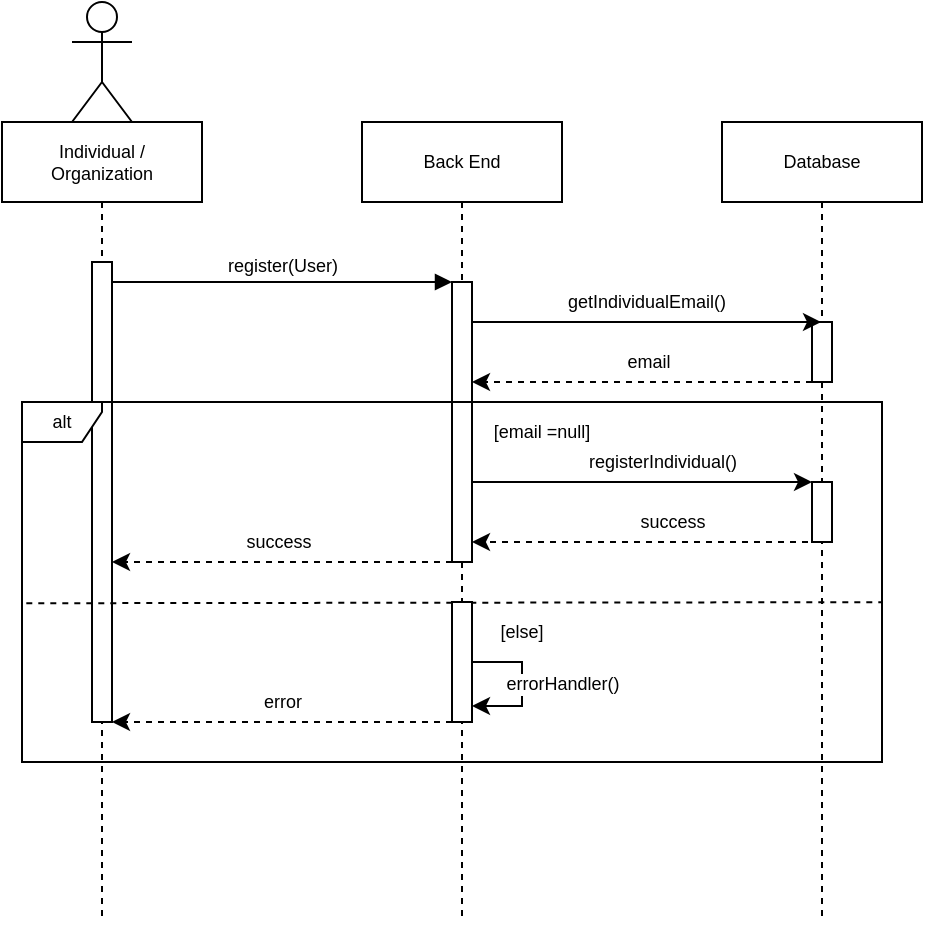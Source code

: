 <mxfile version="21.4.0" type="github" pages="11">
  <diagram name="Register Account" id="2YBvvXClWsGukQMizWep">
    <mxGraphModel dx="662" dy="398" grid="1" gridSize="10" guides="1" tooltips="1" connect="1" arrows="1" fold="1" page="1" pageScale="1" pageWidth="850" pageHeight="1100" math="0" shadow="0">
      <root>
        <mxCell id="0" />
        <mxCell id="1" parent="0" />
        <mxCell id="aM9ryv3xv72pqoxQDRHE-1" value="Individual / &lt;br&gt;Organization" style="shape=umlLifeline;perimeter=lifelinePerimeter;whiteSpace=wrap;html=1;container=0;dropTarget=0;collapsible=0;recursiveResize=0;outlineConnect=0;portConstraint=eastwest;newEdgeStyle={&quot;edgeStyle&quot;:&quot;elbowEdgeStyle&quot;,&quot;elbow&quot;:&quot;vertical&quot;,&quot;curved&quot;:0,&quot;rounded&quot;:0};fontSize=9;" parent="1" vertex="1">
          <mxGeometry x="40" y="160" width="100" height="400" as="geometry" />
        </mxCell>
        <mxCell id="aM9ryv3xv72pqoxQDRHE-2" value="" style="html=1;points=[];perimeter=orthogonalPerimeter;outlineConnect=0;targetShapes=umlLifeline;portConstraint=eastwest;newEdgeStyle={&quot;edgeStyle&quot;:&quot;elbowEdgeStyle&quot;,&quot;elbow&quot;:&quot;vertical&quot;,&quot;curved&quot;:0,&quot;rounded&quot;:0};fontSize=9;" parent="aM9ryv3xv72pqoxQDRHE-1" vertex="1">
          <mxGeometry x="45" y="70" width="10" height="230" as="geometry" />
        </mxCell>
        <mxCell id="aM9ryv3xv72pqoxQDRHE-5" value="Back End" style="shape=umlLifeline;perimeter=lifelinePerimeter;whiteSpace=wrap;html=1;container=0;dropTarget=0;collapsible=0;recursiveResize=0;outlineConnect=0;portConstraint=eastwest;newEdgeStyle={&quot;edgeStyle&quot;:&quot;elbowEdgeStyle&quot;,&quot;elbow&quot;:&quot;vertical&quot;,&quot;curved&quot;:0,&quot;rounded&quot;:0};fontSize=9;" parent="1" vertex="1">
          <mxGeometry x="220" y="160" width="100" height="400" as="geometry" />
        </mxCell>
        <mxCell id="aM9ryv3xv72pqoxQDRHE-6" value="" style="html=1;points=[];perimeter=orthogonalPerimeter;outlineConnect=0;targetShapes=umlLifeline;portConstraint=eastwest;newEdgeStyle={&quot;edgeStyle&quot;:&quot;elbowEdgeStyle&quot;,&quot;elbow&quot;:&quot;vertical&quot;,&quot;curved&quot;:0,&quot;rounded&quot;:0};fontSize=9;" parent="aM9ryv3xv72pqoxQDRHE-5" vertex="1">
          <mxGeometry x="45" y="80" width="10" height="140" as="geometry" />
        </mxCell>
        <mxCell id="aM9ryv3xv72pqoxQDRHE-7" value="register(User)" style="html=1;verticalAlign=bottom;endArrow=block;edgeStyle=elbowEdgeStyle;elbow=vertical;curved=0;rounded=0;fontSize=9;" parent="1" source="aM9ryv3xv72pqoxQDRHE-2" target="aM9ryv3xv72pqoxQDRHE-6" edge="1">
          <mxGeometry relative="1" as="geometry">
            <mxPoint x="195" y="250" as="sourcePoint" />
            <Array as="points">
              <mxPoint x="180" y="240" />
            </Array>
          </mxGeometry>
        </mxCell>
        <mxCell id="FKBc2LG_mk5rwhCFt5uQ-1" value="Database" style="shape=umlLifeline;perimeter=lifelinePerimeter;whiteSpace=wrap;html=1;container=1;dropTarget=0;collapsible=0;recursiveResize=0;outlineConnect=0;portConstraint=eastwest;newEdgeStyle={&quot;edgeStyle&quot;:&quot;elbowEdgeStyle&quot;,&quot;elbow&quot;:&quot;vertical&quot;,&quot;curved&quot;:0,&quot;rounded&quot;:0};fontSize=9;" vertex="1" parent="1">
          <mxGeometry x="400" y="160" width="100" height="400" as="geometry" />
        </mxCell>
        <mxCell id="FKBc2LG_mk5rwhCFt5uQ-12" value="" style="html=1;points=[];perimeter=orthogonalPerimeter;outlineConnect=0;targetShapes=umlLifeline;portConstraint=eastwest;newEdgeStyle={&quot;edgeStyle&quot;:&quot;elbowEdgeStyle&quot;,&quot;elbow&quot;:&quot;vertical&quot;,&quot;curved&quot;:0,&quot;rounded&quot;:0};fontSize=9;" vertex="1" parent="FKBc2LG_mk5rwhCFt5uQ-1">
          <mxGeometry x="45" y="100" width="10" height="30" as="geometry" />
        </mxCell>
        <mxCell id="FKBc2LG_mk5rwhCFt5uQ-3" value="" style="shape=umlActor;verticalLabelPosition=bottom;verticalAlign=top;html=1;fontSize=9;" vertex="1" parent="1">
          <mxGeometry x="75" y="100" width="30" height="60" as="geometry" />
        </mxCell>
        <mxCell id="FKBc2LG_mk5rwhCFt5uQ-10" style="edgeStyle=elbowEdgeStyle;rounded=0;orthogonalLoop=1;jettySize=auto;html=1;elbow=vertical;curved=0;fontSize=9;" edge="1" parent="1" source="aM9ryv3xv72pqoxQDRHE-6" target="FKBc2LG_mk5rwhCFt5uQ-1">
          <mxGeometry relative="1" as="geometry">
            <Array as="points">
              <mxPoint x="300" y="260" />
            </Array>
          </mxGeometry>
        </mxCell>
        <mxCell id="FKBc2LG_mk5rwhCFt5uQ-11" value="getIndividualEmail()" style="edgeLabel;html=1;align=center;verticalAlign=middle;resizable=0;points=[];fontSize=9;" vertex="1" connectable="0" parent="FKBc2LG_mk5rwhCFt5uQ-10">
          <mxGeometry x="-0.011" y="2" relative="1" as="geometry">
            <mxPoint y="-8" as="offset" />
          </mxGeometry>
        </mxCell>
        <mxCell id="FKBc2LG_mk5rwhCFt5uQ-13" style="edgeStyle=elbowEdgeStyle;rounded=0;orthogonalLoop=1;jettySize=auto;html=1;elbow=vertical;curved=0;dashed=1;fontSize=9;" edge="1" parent="1" source="FKBc2LG_mk5rwhCFt5uQ-12" target="aM9ryv3xv72pqoxQDRHE-6">
          <mxGeometry relative="1" as="geometry">
            <mxPoint x="280" y="280" as="targetPoint" />
            <Array as="points">
              <mxPoint x="420" y="290" />
              <mxPoint x="340" y="280" />
            </Array>
          </mxGeometry>
        </mxCell>
        <mxCell id="FKBc2LG_mk5rwhCFt5uQ-14" value="email" style="edgeLabel;html=1;align=center;verticalAlign=middle;resizable=0;points=[];fontSize=9;" vertex="1" connectable="0" parent="FKBc2LG_mk5rwhCFt5uQ-13">
          <mxGeometry x="-0.03" y="-1" relative="1" as="geometry">
            <mxPoint y="-9" as="offset" />
          </mxGeometry>
        </mxCell>
        <mxCell id="FKBc2LG_mk5rwhCFt5uQ-15" value="alt" style="shape=umlFrame;whiteSpace=wrap;html=1;pointerEvents=0;width=40;height=20;fontSize=9;" vertex="1" parent="1">
          <mxGeometry x="50" y="300" width="430" height="180" as="geometry" />
        </mxCell>
        <mxCell id="FKBc2LG_mk5rwhCFt5uQ-17" value="&lt;font style=&quot;font-size: 9px;&quot;&gt;[email =null]&lt;/font&gt;" style="text;html=1;strokeColor=none;fillColor=none;align=center;verticalAlign=middle;whiteSpace=wrap;rounded=0;fontSize=9;" vertex="1" parent="1">
          <mxGeometry x="280" y="300" width="60" height="30" as="geometry" />
        </mxCell>
        <mxCell id="FKBc2LG_mk5rwhCFt5uQ-18" value="" style="endArrow=none;dashed=1;html=1;rounded=0;exitX=0.005;exitY=0.559;exitDx=0;exitDy=0;exitPerimeter=0;entryX=1;entryY=0.556;entryDx=0;entryDy=0;entryPerimeter=0;fontSize=9;" edge="1" parent="1" source="FKBc2LG_mk5rwhCFt5uQ-15" target="FKBc2LG_mk5rwhCFt5uQ-15">
          <mxGeometry width="50" height="50" relative="1" as="geometry">
            <mxPoint x="220" y="390" as="sourcePoint" />
            <mxPoint x="270" y="340" as="targetPoint" />
          </mxGeometry>
        </mxCell>
        <mxCell id="FKBc2LG_mk5rwhCFt5uQ-20" value="&lt;font style=&quot;font-size: 9px;&quot;&gt;[else]&lt;/font&gt;" style="text;html=1;strokeColor=none;fillColor=none;align=center;verticalAlign=middle;whiteSpace=wrap;rounded=0;fontSize=9;" vertex="1" parent="1">
          <mxGeometry x="270" y="400" width="60" height="30" as="geometry" />
        </mxCell>
        <mxCell id="FKBc2LG_mk5rwhCFt5uQ-36" style="edgeStyle=elbowEdgeStyle;rounded=0;orthogonalLoop=1;jettySize=auto;html=1;elbow=vertical;curved=0;fontFamily=Helvetica;fontSize=9;fontColor=default;dashed=1;" edge="1" parent="1" target="aM9ryv3xv72pqoxQDRHE-6">
          <mxGeometry relative="1" as="geometry">
            <mxPoint x="445" y="360" as="sourcePoint" />
            <Array as="points">
              <mxPoint x="360" y="370" />
              <mxPoint x="380" y="360" />
            </Array>
          </mxGeometry>
        </mxCell>
        <mxCell id="FKBc2LG_mk5rwhCFt5uQ-39" value="success" style="edgeLabel;html=1;align=center;verticalAlign=middle;resizable=0;points=[];fontSize=9;fontFamily=Helvetica;fontColor=default;" vertex="1" connectable="0" parent="FKBc2LG_mk5rwhCFt5uQ-36">
          <mxGeometry x="0.078" y="-2" relative="1" as="geometry">
            <mxPoint x="17" y="-8" as="offset" />
          </mxGeometry>
        </mxCell>
        <mxCell id="FKBc2LG_mk5rwhCFt5uQ-35" style="edgeStyle=elbowEdgeStyle;rounded=0;orthogonalLoop=1;jettySize=auto;html=1;elbow=vertical;curved=0;fontFamily=Helvetica;fontSize=9;fontColor=default;" edge="1" parent="1" source="aM9ryv3xv72pqoxQDRHE-6" target="FKBc2LG_mk5rwhCFt5uQ-37">
          <mxGeometry relative="1" as="geometry">
            <mxPoint x="445" y="330" as="targetPoint" />
            <Array as="points">
              <mxPoint x="380" y="340" />
            </Array>
          </mxGeometry>
        </mxCell>
        <mxCell id="FKBc2LG_mk5rwhCFt5uQ-38" value="registerIndividual()" style="edgeLabel;html=1;align=center;verticalAlign=middle;resizable=0;points=[];fontSize=9;fontFamily=Helvetica;fontColor=default;" vertex="1" connectable="0" parent="FKBc2LG_mk5rwhCFt5uQ-35">
          <mxGeometry x="-0.005" y="-1" relative="1" as="geometry">
            <mxPoint x="10" y="-11" as="offset" />
          </mxGeometry>
        </mxCell>
        <mxCell id="FKBc2LG_mk5rwhCFt5uQ-37" value="" style="html=1;points=[];perimeter=orthogonalPerimeter;outlineConnect=0;targetShapes=umlLifeline;portConstraint=eastwest;newEdgeStyle={&quot;edgeStyle&quot;:&quot;elbowEdgeStyle&quot;,&quot;elbow&quot;:&quot;vertical&quot;,&quot;curved&quot;:0,&quot;rounded&quot;:0};fontSize=9;" vertex="1" parent="1">
          <mxGeometry x="445" y="340" width="10" height="30" as="geometry" />
        </mxCell>
        <mxCell id="FKBc2LG_mk5rwhCFt5uQ-40" style="edgeStyle=elbowEdgeStyle;rounded=0;orthogonalLoop=1;jettySize=auto;html=1;elbow=vertical;curved=0;fontFamily=Helvetica;fontSize=9;fontColor=default;dashed=1;" edge="1" parent="1" source="aM9ryv3xv72pqoxQDRHE-6" target="aM9ryv3xv72pqoxQDRHE-2">
          <mxGeometry relative="1" as="geometry">
            <Array as="points">
              <mxPoint x="200" y="380" />
            </Array>
          </mxGeometry>
        </mxCell>
        <mxCell id="FKBc2LG_mk5rwhCFt5uQ-41" value="success" style="edgeLabel;html=1;align=center;verticalAlign=middle;resizable=0;points=[];fontSize=9;fontFamily=Helvetica;fontColor=default;" vertex="1" connectable="0" parent="FKBc2LG_mk5rwhCFt5uQ-40">
          <mxGeometry x="0.029" y="2" relative="1" as="geometry">
            <mxPoint y="-12" as="offset" />
          </mxGeometry>
        </mxCell>
        <mxCell id="FKBc2LG_mk5rwhCFt5uQ-43" style="edgeStyle=elbowEdgeStyle;rounded=0;orthogonalLoop=1;jettySize=auto;html=1;elbow=vertical;curved=0;fontFamily=Helvetica;fontSize=9;fontColor=default;dashed=1;" edge="1" parent="1" source="FKBc2LG_mk5rwhCFt5uQ-42" target="aM9ryv3xv72pqoxQDRHE-2">
          <mxGeometry relative="1" as="geometry">
            <Array as="points">
              <mxPoint x="210" y="460" />
            </Array>
          </mxGeometry>
        </mxCell>
        <mxCell id="FKBc2LG_mk5rwhCFt5uQ-49" value="error" style="edgeLabel;html=1;align=center;verticalAlign=middle;resizable=0;points=[];fontSize=9;fontFamily=Helvetica;fontColor=default;" vertex="1" connectable="0" parent="FKBc2LG_mk5rwhCFt5uQ-43">
          <mxGeometry x="0.2" y="3" relative="1" as="geometry">
            <mxPoint x="17" y="-13" as="offset" />
          </mxGeometry>
        </mxCell>
        <mxCell id="FKBc2LG_mk5rwhCFt5uQ-42" value="" style="html=1;points=[];perimeter=orthogonalPerimeter;outlineConnect=0;targetShapes=umlLifeline;portConstraint=eastwest;newEdgeStyle={&quot;edgeStyle&quot;:&quot;elbowEdgeStyle&quot;,&quot;elbow&quot;:&quot;vertical&quot;,&quot;curved&quot;:0,&quot;rounded&quot;:0};labelBackgroundColor=default;fontFamily=Helvetica;fontSize=9;" vertex="1" parent="1">
          <mxGeometry x="265" y="400" width="10" height="60" as="geometry" />
        </mxCell>
        <mxCell id="FKBc2LG_mk5rwhCFt5uQ-46" style="rounded=0;orthogonalLoop=1;jettySize=auto;html=1;fontFamily=Helvetica;fontSize=9;fontColor=default;edgeStyle=orthogonalEdgeStyle;" edge="1" parent="1" source="FKBc2LG_mk5rwhCFt5uQ-42">
          <mxGeometry relative="1" as="geometry">
            <mxPoint x="275" y="442" as="sourcePoint" />
            <mxPoint x="275" y="452" as="targetPoint" />
            <Array as="points">
              <mxPoint x="300" y="430" />
            </Array>
          </mxGeometry>
        </mxCell>
        <mxCell id="FKBc2LG_mk5rwhCFt5uQ-48" value="errorHandler()" style="edgeLabel;html=1;align=center;verticalAlign=middle;resizable=0;points=[];fontSize=9;fontFamily=Helvetica;fontColor=default;" vertex="1" connectable="0" parent="FKBc2LG_mk5rwhCFt5uQ-46">
          <mxGeometry x="0.231" relative="1" as="geometry">
            <mxPoint x="20" y="-9" as="offset" />
          </mxGeometry>
        </mxCell>
      </root>
    </mxGraphModel>
  </diagram>
  <diagram name="Login" id="xsWFJFOPivRXmeFNJSYR">
    <mxGraphModel dx="548" dy="329" grid="1" gridSize="10" guides="1" tooltips="1" connect="1" arrows="1" fold="1" page="1" pageScale="1" pageWidth="850" pageHeight="1100" math="0" shadow="0">
      <root>
        <mxCell id="sbs7UdZOYSfjfKvlzON9-0" />
        <mxCell id="sbs7UdZOYSfjfKvlzON9-1" parent="sbs7UdZOYSfjfKvlzON9-0" />
        <mxCell id="sbs7UdZOYSfjfKvlzON9-2" value="Individual / &lt;br&gt;Organization" style="shape=umlLifeline;perimeter=lifelinePerimeter;whiteSpace=wrap;html=1;container=0;dropTarget=0;collapsible=0;recursiveResize=0;outlineConnect=0;portConstraint=eastwest;newEdgeStyle={&quot;edgeStyle&quot;:&quot;elbowEdgeStyle&quot;,&quot;elbow&quot;:&quot;vertical&quot;,&quot;curved&quot;:0,&quot;rounded&quot;:0};fontSize=9;" vertex="1" parent="sbs7UdZOYSfjfKvlzON9-1">
          <mxGeometry x="40" y="160" width="100" height="400" as="geometry" />
        </mxCell>
        <mxCell id="sbs7UdZOYSfjfKvlzON9-3" value="" style="html=1;points=[];perimeter=orthogonalPerimeter;outlineConnect=0;targetShapes=umlLifeline;portConstraint=eastwest;newEdgeStyle={&quot;edgeStyle&quot;:&quot;elbowEdgeStyle&quot;,&quot;elbow&quot;:&quot;vertical&quot;,&quot;curved&quot;:0,&quot;rounded&quot;:0};fontSize=9;" vertex="1" parent="sbs7UdZOYSfjfKvlzON9-2">
          <mxGeometry x="45" y="70" width="10" height="230" as="geometry" />
        </mxCell>
        <mxCell id="sbs7UdZOYSfjfKvlzON9-4" value="Back End" style="shape=umlLifeline;perimeter=lifelinePerimeter;whiteSpace=wrap;html=1;container=0;dropTarget=0;collapsible=0;recursiveResize=0;outlineConnect=0;portConstraint=eastwest;newEdgeStyle={&quot;edgeStyle&quot;:&quot;elbowEdgeStyle&quot;,&quot;elbow&quot;:&quot;vertical&quot;,&quot;curved&quot;:0,&quot;rounded&quot;:0};fontSize=9;" vertex="1" parent="sbs7UdZOYSfjfKvlzON9-1">
          <mxGeometry x="220" y="160" width="100" height="400" as="geometry" />
        </mxCell>
        <mxCell id="sbs7UdZOYSfjfKvlzON9-5" value="" style="html=1;points=[];perimeter=orthogonalPerimeter;outlineConnect=0;targetShapes=umlLifeline;portConstraint=eastwest;newEdgeStyle={&quot;edgeStyle&quot;:&quot;elbowEdgeStyle&quot;,&quot;elbow&quot;:&quot;vertical&quot;,&quot;curved&quot;:0,&quot;rounded&quot;:0};fontSize=9;" vertex="1" parent="sbs7UdZOYSfjfKvlzON9-4">
          <mxGeometry x="45" y="80" width="10" height="140" as="geometry" />
        </mxCell>
        <mxCell id="sbs7UdZOYSfjfKvlzON9-20" style="edgeStyle=elbowEdgeStyle;rounded=0;orthogonalLoop=1;jettySize=auto;html=1;fontFamily=Helvetica;fontSize=9;fontColor=default;exitX=1;exitY=0.643;exitDx=0;exitDy=0;exitPerimeter=0;" edge="1" parent="sbs7UdZOYSfjfKvlzON9-4" source="sbs7UdZOYSfjfKvlzON9-5" target="sbs7UdZOYSfjfKvlzON9-5">
          <mxGeometry relative="1" as="geometry">
            <mxPoint x="55" y="138" as="sourcePoint" />
            <mxPoint x="55" y="198" as="targetPoint" />
            <Array as="points">
              <mxPoint x="80" y="210" />
              <mxPoint x="80" y="200" />
              <mxPoint x="80" y="180" />
            </Array>
          </mxGeometry>
        </mxCell>
        <mxCell id="sbs7UdZOYSfjfKvlzON9-21" value="loginIndividual()" style="edgeLabel;html=1;align=center;verticalAlign=middle;resizable=0;points=[];fontSize=9;fontFamily=Helvetica;fontColor=default;" vertex="1" connectable="0" parent="sbs7UdZOYSfjfKvlzON9-20">
          <mxGeometry x="-0.005" y="-1" relative="1" as="geometry">
            <mxPoint x="21" as="offset" />
          </mxGeometry>
        </mxCell>
        <mxCell id="sbs7UdZOYSfjfKvlzON9-6" value="login(email, password)" style="html=1;verticalAlign=bottom;endArrow=block;edgeStyle=elbowEdgeStyle;elbow=vertical;curved=0;rounded=0;fontSize=9;" edge="1" parent="sbs7UdZOYSfjfKvlzON9-1" source="sbs7UdZOYSfjfKvlzON9-3" target="sbs7UdZOYSfjfKvlzON9-5">
          <mxGeometry relative="1" as="geometry">
            <mxPoint x="195" y="250" as="sourcePoint" />
            <Array as="points">
              <mxPoint x="180" y="240" />
            </Array>
            <mxPoint as="offset" />
          </mxGeometry>
        </mxCell>
        <mxCell id="sbs7UdZOYSfjfKvlzON9-7" value="Database" style="shape=umlLifeline;perimeter=lifelinePerimeter;whiteSpace=wrap;html=1;container=1;dropTarget=0;collapsible=0;recursiveResize=0;outlineConnect=0;portConstraint=eastwest;newEdgeStyle={&quot;edgeStyle&quot;:&quot;elbowEdgeStyle&quot;,&quot;elbow&quot;:&quot;vertical&quot;,&quot;curved&quot;:0,&quot;rounded&quot;:0};fontSize=9;" vertex="1" parent="sbs7UdZOYSfjfKvlzON9-1">
          <mxGeometry x="400" y="160" width="100" height="400" as="geometry" />
        </mxCell>
        <mxCell id="sbs7UdZOYSfjfKvlzON9-8" value="" style="html=1;points=[];perimeter=orthogonalPerimeter;outlineConnect=0;targetShapes=umlLifeline;portConstraint=eastwest;newEdgeStyle={&quot;edgeStyle&quot;:&quot;elbowEdgeStyle&quot;,&quot;elbow&quot;:&quot;vertical&quot;,&quot;curved&quot;:0,&quot;rounded&quot;:0};fontSize=9;" vertex="1" parent="sbs7UdZOYSfjfKvlzON9-7">
          <mxGeometry x="45" y="100" width="10" height="30" as="geometry" />
        </mxCell>
        <mxCell id="sbs7UdZOYSfjfKvlzON9-9" value="" style="shape=umlActor;verticalLabelPosition=bottom;verticalAlign=top;html=1;fontSize=9;" vertex="1" parent="sbs7UdZOYSfjfKvlzON9-1">
          <mxGeometry x="75" y="100" width="30" height="60" as="geometry" />
        </mxCell>
        <mxCell id="sbs7UdZOYSfjfKvlzON9-10" style="edgeStyle=elbowEdgeStyle;rounded=0;orthogonalLoop=1;jettySize=auto;html=1;elbow=vertical;curved=0;fontSize=9;" edge="1" parent="sbs7UdZOYSfjfKvlzON9-1" source="sbs7UdZOYSfjfKvlzON9-5" target="sbs7UdZOYSfjfKvlzON9-7">
          <mxGeometry relative="1" as="geometry">
            <Array as="points">
              <mxPoint x="300" y="260" />
            </Array>
          </mxGeometry>
        </mxCell>
        <mxCell id="sbs7UdZOYSfjfKvlzON9-11" value="getIndividualEmailAndPassword()" style="edgeLabel;html=1;align=center;verticalAlign=middle;resizable=0;points=[];fontSize=9;" vertex="1" connectable="0" parent="sbs7UdZOYSfjfKvlzON9-10">
          <mxGeometry x="-0.011" y="2" relative="1" as="geometry">
            <mxPoint y="-8" as="offset" />
          </mxGeometry>
        </mxCell>
        <mxCell id="sbs7UdZOYSfjfKvlzON9-12" style="edgeStyle=elbowEdgeStyle;rounded=0;orthogonalLoop=1;jettySize=auto;html=1;elbow=vertical;curved=0;dashed=1;fontSize=9;" edge="1" parent="sbs7UdZOYSfjfKvlzON9-1" source="sbs7UdZOYSfjfKvlzON9-8" target="sbs7UdZOYSfjfKvlzON9-5">
          <mxGeometry relative="1" as="geometry">
            <mxPoint x="280" y="280" as="targetPoint" />
            <Array as="points">
              <mxPoint x="420" y="290" />
              <mxPoint x="340" y="280" />
            </Array>
          </mxGeometry>
        </mxCell>
        <mxCell id="sbs7UdZOYSfjfKvlzON9-13" value="email and password" style="edgeLabel;html=1;align=center;verticalAlign=middle;resizable=0;points=[];fontSize=9;" vertex="1" connectable="0" parent="sbs7UdZOYSfjfKvlzON9-12">
          <mxGeometry x="-0.03" y="-1" relative="1" as="geometry">
            <mxPoint y="-9" as="offset" />
          </mxGeometry>
        </mxCell>
        <mxCell id="sbs7UdZOYSfjfKvlzON9-14" value="alt" style="shape=umlFrame;whiteSpace=wrap;html=1;pointerEvents=0;width=40;height=20;fontSize=9;" vertex="1" parent="sbs7UdZOYSfjfKvlzON9-1">
          <mxGeometry x="50" y="300" width="430" height="180" as="geometry" />
        </mxCell>
        <mxCell id="sbs7UdZOYSfjfKvlzON9-15" value="&lt;font style=&quot;font-size: 9px;&quot;&gt;[email &amp;amp; password valid]&lt;/font&gt;" style="text;html=1;strokeColor=none;fillColor=none;align=left;verticalAlign=middle;whiteSpace=wrap;rounded=0;fontSize=9;" vertex="1" parent="sbs7UdZOYSfjfKvlzON9-1">
          <mxGeometry x="275" y="300" width="165" height="20" as="geometry" />
        </mxCell>
        <mxCell id="sbs7UdZOYSfjfKvlzON9-16" value="" style="endArrow=none;dashed=1;html=1;rounded=0;exitX=0.005;exitY=0.559;exitDx=0;exitDy=0;exitPerimeter=0;entryX=1;entryY=0.556;entryDx=0;entryDy=0;entryPerimeter=0;fontSize=9;" edge="1" parent="sbs7UdZOYSfjfKvlzON9-1" source="sbs7UdZOYSfjfKvlzON9-14" target="sbs7UdZOYSfjfKvlzON9-14">
          <mxGeometry width="50" height="50" relative="1" as="geometry">
            <mxPoint x="220" y="390" as="sourcePoint" />
            <mxPoint x="270" y="340" as="targetPoint" />
          </mxGeometry>
        </mxCell>
        <mxCell id="sbs7UdZOYSfjfKvlzON9-17" value="&lt;font style=&quot;font-size: 9px;&quot;&gt;[else]&lt;/font&gt;" style="text;html=1;strokeColor=none;fillColor=none;align=left;verticalAlign=middle;whiteSpace=wrap;rounded=0;fontSize=9;" vertex="1" parent="sbs7UdZOYSfjfKvlzON9-1">
          <mxGeometry x="275" y="400" width="60" height="20" as="geometry" />
        </mxCell>
        <mxCell id="sbs7UdZOYSfjfKvlzON9-23" style="edgeStyle=elbowEdgeStyle;rounded=0;orthogonalLoop=1;jettySize=auto;html=1;elbow=vertical;curved=0;fontFamily=Helvetica;fontSize=9;fontColor=default;dashed=1;" edge="1" parent="sbs7UdZOYSfjfKvlzON9-1" source="sbs7UdZOYSfjfKvlzON9-5" target="sbs7UdZOYSfjfKvlzON9-3">
          <mxGeometry relative="1" as="geometry">
            <Array as="points">
              <mxPoint x="200" y="380" />
            </Array>
          </mxGeometry>
        </mxCell>
        <mxCell id="sbs7UdZOYSfjfKvlzON9-24" value="token" style="edgeLabel;html=1;align=center;verticalAlign=middle;resizable=0;points=[];fontSize=9;fontFamily=Helvetica;fontColor=default;" vertex="1" connectable="0" parent="sbs7UdZOYSfjfKvlzON9-23">
          <mxGeometry x="0.029" y="2" relative="1" as="geometry">
            <mxPoint y="-12" as="offset" />
          </mxGeometry>
        </mxCell>
        <mxCell id="sbs7UdZOYSfjfKvlzON9-25" style="edgeStyle=elbowEdgeStyle;rounded=0;orthogonalLoop=1;jettySize=auto;html=1;elbow=vertical;curved=0;fontFamily=Helvetica;fontSize=9;fontColor=default;dashed=1;" edge="1" parent="sbs7UdZOYSfjfKvlzON9-1" source="sbs7UdZOYSfjfKvlzON9-27" target="sbs7UdZOYSfjfKvlzON9-3">
          <mxGeometry relative="1" as="geometry">
            <Array as="points">
              <mxPoint x="210" y="460" />
            </Array>
          </mxGeometry>
        </mxCell>
        <mxCell id="sbs7UdZOYSfjfKvlzON9-26" value="error" style="edgeLabel;html=1;align=center;verticalAlign=middle;resizable=0;points=[];fontSize=9;fontFamily=Helvetica;fontColor=default;" vertex="1" connectable="0" parent="sbs7UdZOYSfjfKvlzON9-25">
          <mxGeometry x="0.2" y="3" relative="1" as="geometry">
            <mxPoint x="17" y="-13" as="offset" />
          </mxGeometry>
        </mxCell>
        <mxCell id="sbs7UdZOYSfjfKvlzON9-27" value="" style="html=1;points=[];perimeter=orthogonalPerimeter;outlineConnect=0;targetShapes=umlLifeline;portConstraint=eastwest;newEdgeStyle={&quot;edgeStyle&quot;:&quot;elbowEdgeStyle&quot;,&quot;elbow&quot;:&quot;vertical&quot;,&quot;curved&quot;:0,&quot;rounded&quot;:0};labelBackgroundColor=default;fontFamily=Helvetica;fontSize=9;" vertex="1" parent="sbs7UdZOYSfjfKvlzON9-1">
          <mxGeometry x="265" y="410" width="10" height="50" as="geometry" />
        </mxCell>
        <mxCell id="sbs7UdZOYSfjfKvlzON9-28" style="rounded=0;orthogonalLoop=1;jettySize=auto;html=1;fontFamily=Helvetica;fontSize=9;fontColor=default;edgeStyle=orthogonalEdgeStyle;" edge="1" parent="sbs7UdZOYSfjfKvlzON9-1" source="sbs7UdZOYSfjfKvlzON9-27">
          <mxGeometry relative="1" as="geometry">
            <mxPoint x="275" y="442" as="sourcePoint" />
            <mxPoint x="275" y="452" as="targetPoint" />
            <Array as="points">
              <mxPoint x="300" y="430" />
            </Array>
          </mxGeometry>
        </mxCell>
        <mxCell id="sbs7UdZOYSfjfKvlzON9-29" value="errorHandler()" style="edgeLabel;html=1;align=center;verticalAlign=middle;resizable=0;points=[];fontSize=9;fontFamily=Helvetica;fontColor=default;" vertex="1" connectable="0" parent="sbs7UdZOYSfjfKvlzON9-28">
          <mxGeometry x="0.231" relative="1" as="geometry">
            <mxPoint x="20" y="-9" as="offset" />
          </mxGeometry>
        </mxCell>
      </root>
    </mxGraphModel>
  </diagram>
  <diagram name="Org Update Profile" id="GG6or4PJZILHkgDN-GrE">
    <mxGraphModel dx="548" dy="329" grid="1" gridSize="10" guides="1" tooltips="1" connect="1" arrows="1" fold="1" page="1" pageScale="1" pageWidth="850" pageHeight="1100" math="0" shadow="0">
      <root>
        <mxCell id="8OJiHxa9IOpqiTdq25le-0" />
        <mxCell id="8OJiHxa9IOpqiTdq25le-1" parent="8OJiHxa9IOpqiTdq25le-0" />
        <mxCell id="8OJiHxa9IOpqiTdq25le-2" value="Organization" style="shape=umlLifeline;perimeter=lifelinePerimeter;whiteSpace=wrap;html=1;container=0;dropTarget=0;collapsible=0;recursiveResize=0;outlineConnect=0;portConstraint=eastwest;newEdgeStyle={&quot;edgeStyle&quot;:&quot;elbowEdgeStyle&quot;,&quot;elbow&quot;:&quot;vertical&quot;,&quot;curved&quot;:0,&quot;rounded&quot;:0};fontSize=9;" vertex="1" parent="8OJiHxa9IOpqiTdq25le-1">
          <mxGeometry x="40" y="160" width="100" height="400" as="geometry" />
        </mxCell>
        <mxCell id="8OJiHxa9IOpqiTdq25le-3" value="" style="html=1;points=[];perimeter=orthogonalPerimeter;outlineConnect=0;targetShapes=umlLifeline;portConstraint=eastwest;newEdgeStyle={&quot;edgeStyle&quot;:&quot;elbowEdgeStyle&quot;,&quot;elbow&quot;:&quot;vertical&quot;,&quot;curved&quot;:0,&quot;rounded&quot;:0};fontSize=9;" vertex="1" parent="8OJiHxa9IOpqiTdq25le-2">
          <mxGeometry x="45" y="70" width="10" height="230" as="geometry" />
        </mxCell>
        <mxCell id="8OJiHxa9IOpqiTdq25le-4" value="Back End" style="shape=umlLifeline;perimeter=lifelinePerimeter;whiteSpace=wrap;html=1;container=0;dropTarget=0;collapsible=0;recursiveResize=0;outlineConnect=0;portConstraint=eastwest;newEdgeStyle={&quot;edgeStyle&quot;:&quot;elbowEdgeStyle&quot;,&quot;elbow&quot;:&quot;vertical&quot;,&quot;curved&quot;:0,&quot;rounded&quot;:0};fontSize=9;" vertex="1" parent="8OJiHxa9IOpqiTdq25le-1">
          <mxGeometry x="220" y="160" width="100" height="400" as="geometry" />
        </mxCell>
        <mxCell id="8OJiHxa9IOpqiTdq25le-5" value="" style="html=1;points=[];perimeter=orthogonalPerimeter;outlineConnect=0;targetShapes=umlLifeline;portConstraint=eastwest;newEdgeStyle={&quot;edgeStyle&quot;:&quot;elbowEdgeStyle&quot;,&quot;elbow&quot;:&quot;vertical&quot;,&quot;curved&quot;:0,&quot;rounded&quot;:0};fontSize=9;" vertex="1" parent="8OJiHxa9IOpqiTdq25le-4">
          <mxGeometry x="45" y="80" width="10" height="140" as="geometry" />
        </mxCell>
        <mxCell id="8OJiHxa9IOpqiTdq25le-8" value="updateProfile(Organization)" style="html=1;verticalAlign=bottom;endArrow=block;edgeStyle=elbowEdgeStyle;elbow=vertical;curved=0;rounded=0;fontSize=9;" edge="1" parent="8OJiHxa9IOpqiTdq25le-1" source="8OJiHxa9IOpqiTdq25le-3" target="8OJiHxa9IOpqiTdq25le-5">
          <mxGeometry x="-0.002" relative="1" as="geometry">
            <mxPoint x="195" y="250" as="sourcePoint" />
            <Array as="points">
              <mxPoint x="180" y="240" />
            </Array>
            <mxPoint as="offset" />
          </mxGeometry>
        </mxCell>
        <mxCell id="8OJiHxa9IOpqiTdq25le-9" value="Database" style="shape=umlLifeline;perimeter=lifelinePerimeter;whiteSpace=wrap;html=1;container=1;dropTarget=0;collapsible=0;recursiveResize=0;outlineConnect=0;portConstraint=eastwest;newEdgeStyle={&quot;edgeStyle&quot;:&quot;elbowEdgeStyle&quot;,&quot;elbow&quot;:&quot;vertical&quot;,&quot;curved&quot;:0,&quot;rounded&quot;:0};fontSize=9;" vertex="1" parent="8OJiHxa9IOpqiTdq25le-1">
          <mxGeometry x="400" y="160" width="100" height="400" as="geometry" />
        </mxCell>
        <mxCell id="8OJiHxa9IOpqiTdq25le-11" value="" style="shape=umlActor;verticalLabelPosition=bottom;verticalAlign=top;html=1;fontSize=9;" vertex="1" parent="8OJiHxa9IOpqiTdq25le-1">
          <mxGeometry x="75" y="100" width="30" height="60" as="geometry" />
        </mxCell>
        <mxCell id="8OJiHxa9IOpqiTdq25le-16" value="alt" style="shape=umlFrame;whiteSpace=wrap;html=1;pointerEvents=0;width=40;height=20;fontSize=9;" vertex="1" parent="8OJiHxa9IOpqiTdq25le-1">
          <mxGeometry x="50" y="300" width="430" height="180" as="geometry" />
        </mxCell>
        <mxCell id="8OJiHxa9IOpqiTdq25le-17" value="&lt;font style=&quot;font-size: 9px;&quot;&gt;[token valid and role = organization]&lt;/font&gt;" style="text;html=1;strokeColor=none;fillColor=none;align=left;verticalAlign=middle;whiteSpace=wrap;rounded=0;fontSize=9;" vertex="1" parent="8OJiHxa9IOpqiTdq25le-1">
          <mxGeometry x="275" y="300" width="165" height="20" as="geometry" />
        </mxCell>
        <mxCell id="8OJiHxa9IOpqiTdq25le-18" value="" style="endArrow=none;dashed=1;html=1;rounded=0;exitX=0.005;exitY=0.559;exitDx=0;exitDy=0;exitPerimeter=0;entryX=1;entryY=0.556;entryDx=0;entryDy=0;entryPerimeter=0;fontSize=9;" edge="1" parent="8OJiHxa9IOpqiTdq25le-1" source="8OJiHxa9IOpqiTdq25le-16" target="8OJiHxa9IOpqiTdq25le-16">
          <mxGeometry width="50" height="50" relative="1" as="geometry">
            <mxPoint x="220" y="390" as="sourcePoint" />
            <mxPoint x="270" y="340" as="targetPoint" />
          </mxGeometry>
        </mxCell>
        <mxCell id="8OJiHxa9IOpqiTdq25le-19" value="&lt;font style=&quot;font-size: 9px;&quot;&gt;[else]&lt;/font&gt;" style="text;html=1;strokeColor=none;fillColor=none;align=left;verticalAlign=middle;whiteSpace=wrap;rounded=0;fontSize=9;" vertex="1" parent="8OJiHxa9IOpqiTdq25le-1">
          <mxGeometry x="275" y="400" width="60" height="20" as="geometry" />
        </mxCell>
        <mxCell id="8OJiHxa9IOpqiTdq25le-20" style="edgeStyle=elbowEdgeStyle;rounded=0;orthogonalLoop=1;jettySize=auto;html=1;elbow=vertical;curved=0;fontFamily=Helvetica;fontSize=9;fontColor=default;dashed=1;" edge="1" parent="8OJiHxa9IOpqiTdq25le-1" source="8OJiHxa9IOpqiTdq25le-5" target="8OJiHxa9IOpqiTdq25le-3">
          <mxGeometry relative="1" as="geometry">
            <Array as="points">
              <mxPoint x="200" y="380" />
            </Array>
          </mxGeometry>
        </mxCell>
        <mxCell id="8OJiHxa9IOpqiTdq25le-21" value="success" style="edgeLabel;html=1;align=center;verticalAlign=middle;resizable=0;points=[];fontSize=9;fontFamily=Helvetica;fontColor=default;" vertex="1" connectable="0" parent="8OJiHxa9IOpqiTdq25le-20">
          <mxGeometry x="0.029" y="2" relative="1" as="geometry">
            <mxPoint y="-12" as="offset" />
          </mxGeometry>
        </mxCell>
        <mxCell id="8OJiHxa9IOpqiTdq25le-22" style="edgeStyle=elbowEdgeStyle;rounded=0;orthogonalLoop=1;jettySize=auto;html=1;elbow=vertical;curved=0;fontFamily=Helvetica;fontSize=9;fontColor=default;dashed=1;" edge="1" parent="8OJiHxa9IOpqiTdq25le-1" source="8OJiHxa9IOpqiTdq25le-24" target="8OJiHxa9IOpqiTdq25le-3">
          <mxGeometry relative="1" as="geometry">
            <Array as="points">
              <mxPoint x="210" y="460" />
            </Array>
          </mxGeometry>
        </mxCell>
        <mxCell id="8OJiHxa9IOpqiTdq25le-23" value="error" style="edgeLabel;html=1;align=center;verticalAlign=middle;resizable=0;points=[];fontSize=9;fontFamily=Helvetica;fontColor=default;" vertex="1" connectable="0" parent="8OJiHxa9IOpqiTdq25le-22">
          <mxGeometry x="0.2" y="3" relative="1" as="geometry">
            <mxPoint x="17" y="-13" as="offset" />
          </mxGeometry>
        </mxCell>
        <mxCell id="8OJiHxa9IOpqiTdq25le-24" value="" style="html=1;points=[];perimeter=orthogonalPerimeter;outlineConnect=0;targetShapes=umlLifeline;portConstraint=eastwest;newEdgeStyle={&quot;edgeStyle&quot;:&quot;elbowEdgeStyle&quot;,&quot;elbow&quot;:&quot;vertical&quot;,&quot;curved&quot;:0,&quot;rounded&quot;:0};labelBackgroundColor=default;fontFamily=Helvetica;fontSize=9;" vertex="1" parent="8OJiHxa9IOpqiTdq25le-1">
          <mxGeometry x="265" y="410" width="10" height="50" as="geometry" />
        </mxCell>
        <mxCell id="8OJiHxa9IOpqiTdq25le-25" style="rounded=0;orthogonalLoop=1;jettySize=auto;html=1;fontFamily=Helvetica;fontSize=9;fontColor=default;edgeStyle=orthogonalEdgeStyle;" edge="1" parent="8OJiHxa9IOpqiTdq25le-1" source="8OJiHxa9IOpqiTdq25le-24">
          <mxGeometry relative="1" as="geometry">
            <mxPoint x="275" y="442" as="sourcePoint" />
            <mxPoint x="275" y="452" as="targetPoint" />
            <Array as="points">
              <mxPoint x="300" y="430" />
            </Array>
          </mxGeometry>
        </mxCell>
        <mxCell id="8OJiHxa9IOpqiTdq25le-26" value="errorHandler()" style="edgeLabel;html=1;align=center;verticalAlign=middle;resizable=0;points=[];fontSize=9;fontFamily=Helvetica;fontColor=default;" vertex="1" connectable="0" parent="8OJiHxa9IOpqiTdq25le-25">
          <mxGeometry x="0.231" relative="1" as="geometry">
            <mxPoint x="20" y="-9" as="offset" />
          </mxGeometry>
        </mxCell>
        <mxCell id="eh7G6SAL02uR2CzQFYzu-0" style="edgeStyle=elbowEdgeStyle;rounded=0;orthogonalLoop=1;jettySize=auto;html=1;fontFamily=Helvetica;fontSize=9;fontColor=default;exitX=1;exitY=0.643;exitDx=0;exitDy=0;exitPerimeter=0;" edge="1" parent="8OJiHxa9IOpqiTdq25le-1" target="8OJiHxa9IOpqiTdq25le-5">
          <mxGeometry relative="1" as="geometry">
            <mxPoint x="275" y="250" as="sourcePoint" />
            <mxPoint x="275" y="290" as="targetPoint" />
            <Array as="points">
              <mxPoint x="300" y="280" />
              <mxPoint x="300" y="270" />
              <mxPoint x="290" y="290" />
              <mxPoint x="290" y="270" />
              <mxPoint x="300" y="290" />
              <mxPoint x="300" y="280" />
              <mxPoint x="300" y="260" />
            </Array>
          </mxGeometry>
        </mxCell>
        <mxCell id="eh7G6SAL02uR2CzQFYzu-1" value="validateTokenAndRole()" style="edgeLabel;html=1;align=center;verticalAlign=middle;resizable=0;points=[];fontSize=9;fontFamily=Helvetica;fontColor=default;" vertex="1" connectable="0" parent="eh7G6SAL02uR2CzQFYzu-0">
          <mxGeometry x="-0.005" y="-1" relative="1" as="geometry">
            <mxPoint x="31" as="offset" />
          </mxGeometry>
        </mxCell>
        <mxCell id="eh7G6SAL02uR2CzQFYzu-6" style="edgeStyle=elbowEdgeStyle;rounded=0;orthogonalLoop=1;jettySize=auto;html=1;elbow=vertical;curved=0;fontFamily=Helvetica;fontSize=9;fontColor=default;dashed=1;" edge="1" parent="8OJiHxa9IOpqiTdq25le-1" source="eh7G6SAL02uR2CzQFYzu-3" target="8OJiHxa9IOpqiTdq25le-5">
          <mxGeometry relative="1" as="geometry">
            <Array as="points">
              <mxPoint x="400" y="370" />
              <mxPoint x="370" y="360" />
            </Array>
          </mxGeometry>
        </mxCell>
        <mxCell id="eh7G6SAL02uR2CzQFYzu-7" value="success" style="edgeLabel;html=1;align=center;verticalAlign=middle;resizable=0;points=[];fontSize=9;fontFamily=Helvetica;fontColor=default;" vertex="1" connectable="0" parent="eh7G6SAL02uR2CzQFYzu-6">
          <mxGeometry x="-0.195" y="1" relative="1" as="geometry">
            <mxPoint x="-19" y="-11" as="offset" />
          </mxGeometry>
        </mxCell>
        <mxCell id="eh7G6SAL02uR2CzQFYzu-3" value="" style="html=1;points=[];perimeter=orthogonalPerimeter;outlineConnect=0;targetShapes=umlLifeline;portConstraint=eastwest;newEdgeStyle={&quot;edgeStyle&quot;:&quot;elbowEdgeStyle&quot;,&quot;elbow&quot;:&quot;vertical&quot;,&quot;curved&quot;:0,&quot;rounded&quot;:0};labelBackgroundColor=default;fontFamily=Helvetica;fontSize=9;" vertex="1" parent="8OJiHxa9IOpqiTdq25le-1">
          <mxGeometry x="445" y="340" width="10" height="30" as="geometry" />
        </mxCell>
        <mxCell id="eh7G6SAL02uR2CzQFYzu-4" style="edgeStyle=elbowEdgeStyle;rounded=0;orthogonalLoop=1;jettySize=auto;html=1;elbow=vertical;curved=0;fontFamily=Helvetica;fontSize=9;fontColor=default;" edge="1" parent="8OJiHxa9IOpqiTdq25le-1" source="8OJiHxa9IOpqiTdq25le-5" target="eh7G6SAL02uR2CzQFYzu-3">
          <mxGeometry relative="1" as="geometry">
            <Array as="points">
              <mxPoint x="390" y="340" />
              <mxPoint x="410" y="330" />
            </Array>
          </mxGeometry>
        </mxCell>
        <mxCell id="eh7G6SAL02uR2CzQFYzu-5" value="updateOrganization()" style="edgeLabel;html=1;align=center;verticalAlign=middle;resizable=0;points=[];fontSize=9;fontFamily=Helvetica;fontColor=default;" vertex="1" connectable="0" parent="eh7G6SAL02uR2CzQFYzu-4">
          <mxGeometry x="0.001" y="1" relative="1" as="geometry">
            <mxPoint y="-9" as="offset" />
          </mxGeometry>
        </mxCell>
      </root>
    </mxGraphModel>
  </diagram>
  <diagram name="Ind Update Profile" id="lYArSYqeZ4UbmcOyipLN">
    <mxGraphModel dx="548" dy="329" grid="1" gridSize="10" guides="1" tooltips="1" connect="1" arrows="1" fold="1" page="1" pageScale="1" pageWidth="850" pageHeight="1100" math="0" shadow="0">
      <root>
        <mxCell id="ECYKbvmIe3fHNnBK0KBW-0" />
        <mxCell id="ECYKbvmIe3fHNnBK0KBW-1" parent="ECYKbvmIe3fHNnBK0KBW-0" />
        <mxCell id="ECYKbvmIe3fHNnBK0KBW-2" value="Individual" style="shape=umlLifeline;perimeter=lifelinePerimeter;whiteSpace=wrap;html=1;container=0;dropTarget=0;collapsible=0;recursiveResize=0;outlineConnect=0;portConstraint=eastwest;newEdgeStyle={&quot;edgeStyle&quot;:&quot;elbowEdgeStyle&quot;,&quot;elbow&quot;:&quot;vertical&quot;,&quot;curved&quot;:0,&quot;rounded&quot;:0};fontSize=9;" vertex="1" parent="ECYKbvmIe3fHNnBK0KBW-1">
          <mxGeometry x="40" y="160" width="100" height="400" as="geometry" />
        </mxCell>
        <mxCell id="ECYKbvmIe3fHNnBK0KBW-3" value="" style="html=1;points=[];perimeter=orthogonalPerimeter;outlineConnect=0;targetShapes=umlLifeline;portConstraint=eastwest;newEdgeStyle={&quot;edgeStyle&quot;:&quot;elbowEdgeStyle&quot;,&quot;elbow&quot;:&quot;vertical&quot;,&quot;curved&quot;:0,&quot;rounded&quot;:0};fontSize=9;" vertex="1" parent="ECYKbvmIe3fHNnBK0KBW-2">
          <mxGeometry x="45" y="70" width="10" height="230" as="geometry" />
        </mxCell>
        <mxCell id="ECYKbvmIe3fHNnBK0KBW-4" value="Back End" style="shape=umlLifeline;perimeter=lifelinePerimeter;whiteSpace=wrap;html=1;container=0;dropTarget=0;collapsible=0;recursiveResize=0;outlineConnect=0;portConstraint=eastwest;newEdgeStyle={&quot;edgeStyle&quot;:&quot;elbowEdgeStyle&quot;,&quot;elbow&quot;:&quot;vertical&quot;,&quot;curved&quot;:0,&quot;rounded&quot;:0};fontSize=9;" vertex="1" parent="ECYKbvmIe3fHNnBK0KBW-1">
          <mxGeometry x="220" y="160" width="100" height="400" as="geometry" />
        </mxCell>
        <mxCell id="ECYKbvmIe3fHNnBK0KBW-5" value="" style="html=1;points=[];perimeter=orthogonalPerimeter;outlineConnect=0;targetShapes=umlLifeline;portConstraint=eastwest;newEdgeStyle={&quot;edgeStyle&quot;:&quot;elbowEdgeStyle&quot;,&quot;elbow&quot;:&quot;vertical&quot;,&quot;curved&quot;:0,&quot;rounded&quot;:0};fontSize=9;" vertex="1" parent="ECYKbvmIe3fHNnBK0KBW-4">
          <mxGeometry x="45" y="80" width="10" height="140" as="geometry" />
        </mxCell>
        <mxCell id="ECYKbvmIe3fHNnBK0KBW-6" value="updateProfile(Individual)" style="html=1;verticalAlign=bottom;endArrow=block;edgeStyle=elbowEdgeStyle;elbow=vertical;curved=0;rounded=0;fontSize=9;" edge="1" parent="ECYKbvmIe3fHNnBK0KBW-1" source="ECYKbvmIe3fHNnBK0KBW-3" target="ECYKbvmIe3fHNnBK0KBW-5">
          <mxGeometry relative="1" as="geometry">
            <mxPoint x="195" y="250" as="sourcePoint" />
            <Array as="points">
              <mxPoint x="180" y="240" />
            </Array>
            <mxPoint as="offset" />
          </mxGeometry>
        </mxCell>
        <mxCell id="ECYKbvmIe3fHNnBK0KBW-7" value="Database" style="shape=umlLifeline;perimeter=lifelinePerimeter;whiteSpace=wrap;html=1;container=1;dropTarget=0;collapsible=0;recursiveResize=0;outlineConnect=0;portConstraint=eastwest;newEdgeStyle={&quot;edgeStyle&quot;:&quot;elbowEdgeStyle&quot;,&quot;elbow&quot;:&quot;vertical&quot;,&quot;curved&quot;:0,&quot;rounded&quot;:0};fontSize=9;" vertex="1" parent="ECYKbvmIe3fHNnBK0KBW-1">
          <mxGeometry x="400" y="160" width="100" height="400" as="geometry" />
        </mxCell>
        <mxCell id="ECYKbvmIe3fHNnBK0KBW-8" value="" style="shape=umlActor;verticalLabelPosition=bottom;verticalAlign=top;html=1;fontSize=9;" vertex="1" parent="ECYKbvmIe3fHNnBK0KBW-1">
          <mxGeometry x="75" y="100" width="30" height="60" as="geometry" />
        </mxCell>
        <mxCell id="ECYKbvmIe3fHNnBK0KBW-9" value="alt" style="shape=umlFrame;whiteSpace=wrap;html=1;pointerEvents=0;width=40;height=20;fontSize=9;" vertex="1" parent="ECYKbvmIe3fHNnBK0KBW-1">
          <mxGeometry x="50" y="300" width="430" height="180" as="geometry" />
        </mxCell>
        <mxCell id="ECYKbvmIe3fHNnBK0KBW-10" value="&lt;font style=&quot;font-size: 9px;&quot;&gt;[token valid and role = individual]&lt;/font&gt;" style="text;html=1;strokeColor=none;fillColor=none;align=left;verticalAlign=middle;whiteSpace=wrap;rounded=0;fontSize=9;" vertex="1" parent="ECYKbvmIe3fHNnBK0KBW-1">
          <mxGeometry x="275" y="300" width="165" height="20" as="geometry" />
        </mxCell>
        <mxCell id="ECYKbvmIe3fHNnBK0KBW-11" value="" style="endArrow=none;dashed=1;html=1;rounded=0;exitX=0.005;exitY=0.559;exitDx=0;exitDy=0;exitPerimeter=0;entryX=1;entryY=0.556;entryDx=0;entryDy=0;entryPerimeter=0;fontSize=9;" edge="1" parent="ECYKbvmIe3fHNnBK0KBW-1" source="ECYKbvmIe3fHNnBK0KBW-9" target="ECYKbvmIe3fHNnBK0KBW-9">
          <mxGeometry width="50" height="50" relative="1" as="geometry">
            <mxPoint x="220" y="390" as="sourcePoint" />
            <mxPoint x="270" y="340" as="targetPoint" />
          </mxGeometry>
        </mxCell>
        <mxCell id="ECYKbvmIe3fHNnBK0KBW-12" value="&lt;font style=&quot;font-size: 9px;&quot;&gt;[else]&lt;/font&gt;" style="text;html=1;strokeColor=none;fillColor=none;align=left;verticalAlign=middle;whiteSpace=wrap;rounded=0;fontSize=9;" vertex="1" parent="ECYKbvmIe3fHNnBK0KBW-1">
          <mxGeometry x="275" y="400" width="60" height="20" as="geometry" />
        </mxCell>
        <mxCell id="ECYKbvmIe3fHNnBK0KBW-13" style="edgeStyle=elbowEdgeStyle;rounded=0;orthogonalLoop=1;jettySize=auto;html=1;elbow=vertical;curved=0;fontFamily=Helvetica;fontSize=9;fontColor=default;dashed=1;" edge="1" parent="ECYKbvmIe3fHNnBK0KBW-1" source="ECYKbvmIe3fHNnBK0KBW-5" target="ECYKbvmIe3fHNnBK0KBW-3">
          <mxGeometry relative="1" as="geometry">
            <Array as="points">
              <mxPoint x="200" y="380" />
            </Array>
          </mxGeometry>
        </mxCell>
        <mxCell id="ECYKbvmIe3fHNnBK0KBW-14" value="success" style="edgeLabel;html=1;align=center;verticalAlign=middle;resizable=0;points=[];fontSize=9;fontFamily=Helvetica;fontColor=default;" vertex="1" connectable="0" parent="ECYKbvmIe3fHNnBK0KBW-13">
          <mxGeometry x="0.029" y="2" relative="1" as="geometry">
            <mxPoint y="-12" as="offset" />
          </mxGeometry>
        </mxCell>
        <mxCell id="ECYKbvmIe3fHNnBK0KBW-15" style="edgeStyle=elbowEdgeStyle;rounded=0;orthogonalLoop=1;jettySize=auto;html=1;elbow=vertical;curved=0;fontFamily=Helvetica;fontSize=9;fontColor=default;dashed=1;" edge="1" parent="ECYKbvmIe3fHNnBK0KBW-1" source="ECYKbvmIe3fHNnBK0KBW-17" target="ECYKbvmIe3fHNnBK0KBW-3">
          <mxGeometry relative="1" as="geometry">
            <Array as="points">
              <mxPoint x="210" y="460" />
            </Array>
          </mxGeometry>
        </mxCell>
        <mxCell id="ECYKbvmIe3fHNnBK0KBW-16" value="error" style="edgeLabel;html=1;align=center;verticalAlign=middle;resizable=0;points=[];fontSize=9;fontFamily=Helvetica;fontColor=default;" vertex="1" connectable="0" parent="ECYKbvmIe3fHNnBK0KBW-15">
          <mxGeometry x="0.2" y="3" relative="1" as="geometry">
            <mxPoint x="17" y="-13" as="offset" />
          </mxGeometry>
        </mxCell>
        <mxCell id="ECYKbvmIe3fHNnBK0KBW-17" value="" style="html=1;points=[];perimeter=orthogonalPerimeter;outlineConnect=0;targetShapes=umlLifeline;portConstraint=eastwest;newEdgeStyle={&quot;edgeStyle&quot;:&quot;elbowEdgeStyle&quot;,&quot;elbow&quot;:&quot;vertical&quot;,&quot;curved&quot;:0,&quot;rounded&quot;:0};labelBackgroundColor=default;fontFamily=Helvetica;fontSize=9;" vertex="1" parent="ECYKbvmIe3fHNnBK0KBW-1">
          <mxGeometry x="265" y="410" width="10" height="50" as="geometry" />
        </mxCell>
        <mxCell id="ECYKbvmIe3fHNnBK0KBW-18" style="rounded=0;orthogonalLoop=1;jettySize=auto;html=1;fontFamily=Helvetica;fontSize=9;fontColor=default;edgeStyle=orthogonalEdgeStyle;" edge="1" parent="ECYKbvmIe3fHNnBK0KBW-1" source="ECYKbvmIe3fHNnBK0KBW-17">
          <mxGeometry relative="1" as="geometry">
            <mxPoint x="275" y="442" as="sourcePoint" />
            <mxPoint x="275" y="452" as="targetPoint" />
            <Array as="points">
              <mxPoint x="300" y="430" />
            </Array>
          </mxGeometry>
        </mxCell>
        <mxCell id="ECYKbvmIe3fHNnBK0KBW-19" value="errorHandler()" style="edgeLabel;html=1;align=center;verticalAlign=middle;resizable=0;points=[];fontSize=9;fontFamily=Helvetica;fontColor=default;" vertex="1" connectable="0" parent="ECYKbvmIe3fHNnBK0KBW-18">
          <mxGeometry x="0.231" relative="1" as="geometry">
            <mxPoint x="20" y="-9" as="offset" />
          </mxGeometry>
        </mxCell>
        <mxCell id="ECYKbvmIe3fHNnBK0KBW-20" style="edgeStyle=elbowEdgeStyle;rounded=0;orthogonalLoop=1;jettySize=auto;html=1;fontFamily=Helvetica;fontSize=9;fontColor=default;exitX=1;exitY=0.643;exitDx=0;exitDy=0;exitPerimeter=0;" edge="1" parent="ECYKbvmIe3fHNnBK0KBW-1" target="ECYKbvmIe3fHNnBK0KBW-5">
          <mxGeometry relative="1" as="geometry">
            <mxPoint x="275" y="250" as="sourcePoint" />
            <mxPoint x="275" y="290" as="targetPoint" />
            <Array as="points">
              <mxPoint x="300" y="280" />
              <mxPoint x="300" y="270" />
              <mxPoint x="290" y="290" />
              <mxPoint x="290" y="270" />
              <mxPoint x="300" y="290" />
              <mxPoint x="300" y="280" />
              <mxPoint x="300" y="260" />
            </Array>
          </mxGeometry>
        </mxCell>
        <mxCell id="ECYKbvmIe3fHNnBK0KBW-21" value="validateTokenAndRole()" style="edgeLabel;html=1;align=center;verticalAlign=middle;resizable=0;points=[];fontSize=9;fontFamily=Helvetica;fontColor=default;" vertex="1" connectable="0" parent="ECYKbvmIe3fHNnBK0KBW-20">
          <mxGeometry x="-0.005" y="-1" relative="1" as="geometry">
            <mxPoint x="31" as="offset" />
          </mxGeometry>
        </mxCell>
        <mxCell id="ECYKbvmIe3fHNnBK0KBW-22" style="edgeStyle=elbowEdgeStyle;rounded=0;orthogonalLoop=1;jettySize=auto;html=1;elbow=vertical;curved=0;fontFamily=Helvetica;fontSize=9;fontColor=default;dashed=1;" edge="1" parent="ECYKbvmIe3fHNnBK0KBW-1" source="ECYKbvmIe3fHNnBK0KBW-24" target="ECYKbvmIe3fHNnBK0KBW-5">
          <mxGeometry relative="1" as="geometry">
            <Array as="points">
              <mxPoint x="400" y="370" />
              <mxPoint x="370" y="360" />
            </Array>
          </mxGeometry>
        </mxCell>
        <mxCell id="ECYKbvmIe3fHNnBK0KBW-23" value="success" style="edgeLabel;html=1;align=center;verticalAlign=middle;resizable=0;points=[];fontSize=9;fontFamily=Helvetica;fontColor=default;" vertex="1" connectable="0" parent="ECYKbvmIe3fHNnBK0KBW-22">
          <mxGeometry x="-0.195" y="1" relative="1" as="geometry">
            <mxPoint x="-19" y="-11" as="offset" />
          </mxGeometry>
        </mxCell>
        <mxCell id="ECYKbvmIe3fHNnBK0KBW-24" value="" style="html=1;points=[];perimeter=orthogonalPerimeter;outlineConnect=0;targetShapes=umlLifeline;portConstraint=eastwest;newEdgeStyle={&quot;edgeStyle&quot;:&quot;elbowEdgeStyle&quot;,&quot;elbow&quot;:&quot;vertical&quot;,&quot;curved&quot;:0,&quot;rounded&quot;:0};labelBackgroundColor=default;fontFamily=Helvetica;fontSize=9;" vertex="1" parent="ECYKbvmIe3fHNnBK0KBW-1">
          <mxGeometry x="445" y="340" width="10" height="30" as="geometry" />
        </mxCell>
        <mxCell id="ECYKbvmIe3fHNnBK0KBW-25" style="edgeStyle=elbowEdgeStyle;rounded=0;orthogonalLoop=1;jettySize=auto;html=1;elbow=vertical;curved=0;fontFamily=Helvetica;fontSize=9;fontColor=default;" edge="1" parent="ECYKbvmIe3fHNnBK0KBW-1" source="ECYKbvmIe3fHNnBK0KBW-5" target="ECYKbvmIe3fHNnBK0KBW-24">
          <mxGeometry relative="1" as="geometry">
            <Array as="points">
              <mxPoint x="390" y="340" />
              <mxPoint x="410" y="330" />
            </Array>
          </mxGeometry>
        </mxCell>
        <mxCell id="ECYKbvmIe3fHNnBK0KBW-26" value="updateIndividual()" style="edgeLabel;html=1;align=center;verticalAlign=middle;resizable=0;points=[];fontSize=9;fontFamily=Helvetica;fontColor=default;" vertex="1" connectable="0" parent="ECYKbvmIe3fHNnBK0KBW-25">
          <mxGeometry x="0.001" y="1" relative="1" as="geometry">
            <mxPoint y="-9" as="offset" />
          </mxGeometry>
        </mxCell>
      </root>
    </mxGraphModel>
  </diagram>
  <diagram name="Ind Upload Doc" id="aMDmuvQ0dImdEwnwHfKY">
    <mxGraphModel dx="934" dy="561" grid="1" gridSize="10" guides="1" tooltips="1" connect="1" arrows="1" fold="1" page="1" pageScale="1" pageWidth="850" pageHeight="1100" math="0" shadow="0">
      <root>
        <mxCell id="SOEUOMoCN2v5iltGv4F1-0" />
        <mxCell id="SOEUOMoCN2v5iltGv4F1-1" parent="SOEUOMoCN2v5iltGv4F1-0" />
        <mxCell id="SOEUOMoCN2v5iltGv4F1-2" value="Individual" style="shape=umlLifeline;perimeter=lifelinePerimeter;whiteSpace=wrap;html=1;container=0;dropTarget=0;collapsible=0;recursiveResize=0;outlineConnect=0;portConstraint=eastwest;newEdgeStyle={&quot;edgeStyle&quot;:&quot;elbowEdgeStyle&quot;,&quot;elbow&quot;:&quot;vertical&quot;,&quot;curved&quot;:0,&quot;rounded&quot;:0};fontSize=9;" vertex="1" parent="SOEUOMoCN2v5iltGv4F1-1">
          <mxGeometry x="40" y="80" width="100" height="480" as="geometry" />
        </mxCell>
        <mxCell id="SOEUOMoCN2v5iltGv4F1-3" value="" style="html=1;points=[];perimeter=orthogonalPerimeter;outlineConnect=0;targetShapes=umlLifeline;portConstraint=eastwest;newEdgeStyle={&quot;edgeStyle&quot;:&quot;elbowEdgeStyle&quot;,&quot;elbow&quot;:&quot;vertical&quot;,&quot;curved&quot;:0,&quot;rounded&quot;:0};fontSize=9;" vertex="1" parent="SOEUOMoCN2v5iltGv4F1-2">
          <mxGeometry x="45" y="70" width="10" height="400" as="geometry" />
        </mxCell>
        <mxCell id="SOEUOMoCN2v5iltGv4F1-4" value="Back End" style="shape=umlLifeline;perimeter=lifelinePerimeter;whiteSpace=wrap;html=1;container=0;dropTarget=0;collapsible=0;recursiveResize=0;outlineConnect=0;portConstraint=eastwest;newEdgeStyle={&quot;edgeStyle&quot;:&quot;elbowEdgeStyle&quot;,&quot;elbow&quot;:&quot;vertical&quot;,&quot;curved&quot;:0,&quot;rounded&quot;:0};fontSize=9;" vertex="1" parent="SOEUOMoCN2v5iltGv4F1-1">
          <mxGeometry x="220" y="80" width="100" height="480" as="geometry" />
        </mxCell>
        <mxCell id="SOEUOMoCN2v5iltGv4F1-5" value="" style="html=1;points=[];perimeter=orthogonalPerimeter;outlineConnect=0;targetShapes=umlLifeline;portConstraint=eastwest;newEdgeStyle={&quot;edgeStyle&quot;:&quot;elbowEdgeStyle&quot;,&quot;elbow&quot;:&quot;vertical&quot;,&quot;curved&quot;:0,&quot;rounded&quot;:0};fontSize=9;" vertex="1" parent="SOEUOMoCN2v5iltGv4F1-4">
          <mxGeometry x="45" y="80" width="10" height="300" as="geometry" />
        </mxCell>
        <mxCell id="SOEUOMoCN2v5iltGv4F1-17" value="" style="html=1;points=[];perimeter=orthogonalPerimeter;outlineConnect=0;targetShapes=umlLifeline;portConstraint=eastwest;newEdgeStyle={&quot;edgeStyle&quot;:&quot;elbowEdgeStyle&quot;,&quot;elbow&quot;:&quot;vertical&quot;,&quot;curved&quot;:0,&quot;rounded&quot;:0};labelBackgroundColor=default;fontFamily=Helvetica;fontSize=9;" vertex="1" parent="SOEUOMoCN2v5iltGv4F1-4">
          <mxGeometry x="45" y="414" width="10" height="50" as="geometry" />
        </mxCell>
        <mxCell id="SOEUOMoCN2v5iltGv4F1-18" style="rounded=0;orthogonalLoop=1;jettySize=auto;html=1;fontFamily=Helvetica;fontSize=9;fontColor=default;edgeStyle=orthogonalEdgeStyle;" edge="1" parent="SOEUOMoCN2v5iltGv4F1-4" source="SOEUOMoCN2v5iltGv4F1-17" target="SOEUOMoCN2v5iltGv4F1-17">
          <mxGeometry relative="1" as="geometry">
            <mxPoint x="55" y="424" as="sourcePoint" />
            <mxPoint x="60" y="441" as="targetPoint" />
            <Array as="points">
              <mxPoint x="90" y="424" />
              <mxPoint x="90" y="441" />
            </Array>
          </mxGeometry>
        </mxCell>
        <mxCell id="SOEUOMoCN2v5iltGv4F1-19" value="errorHandler()" style="edgeLabel;html=1;align=center;verticalAlign=middle;resizable=0;points=[];fontSize=9;fontFamily=Helvetica;fontColor=default;" vertex="1" connectable="0" parent="SOEUOMoCN2v5iltGv4F1-18">
          <mxGeometry x="0.231" relative="1" as="geometry">
            <mxPoint x="20" y="-9" as="offset" />
          </mxGeometry>
        </mxCell>
        <mxCell id="SOEUOMoCN2v5iltGv4F1-6" value="uploadDocument()" style="html=1;verticalAlign=bottom;endArrow=block;edgeStyle=elbowEdgeStyle;elbow=vertical;curved=0;rounded=0;fontSize=9;" edge="1" parent="SOEUOMoCN2v5iltGv4F1-1" source="SOEUOMoCN2v5iltGv4F1-3" target="SOEUOMoCN2v5iltGv4F1-5">
          <mxGeometry relative="1" as="geometry">
            <mxPoint x="195" y="250" as="sourcePoint" />
            <Array as="points">
              <mxPoint x="210" y="160" />
              <mxPoint x="180" y="240" />
            </Array>
            <mxPoint as="offset" />
          </mxGeometry>
        </mxCell>
        <mxCell id="SOEUOMoCN2v5iltGv4F1-7" value="Database" style="shape=umlLifeline;perimeter=lifelinePerimeter;whiteSpace=wrap;html=1;container=1;dropTarget=0;collapsible=0;recursiveResize=0;outlineConnect=0;portConstraint=eastwest;newEdgeStyle={&quot;edgeStyle&quot;:&quot;elbowEdgeStyle&quot;,&quot;elbow&quot;:&quot;vertical&quot;,&quot;curved&quot;:0,&quot;rounded&quot;:0};fontSize=9;" vertex="1" parent="SOEUOMoCN2v5iltGv4F1-1">
          <mxGeometry x="400" y="80" width="100" height="480" as="geometry" />
        </mxCell>
        <mxCell id="SOEUOMoCN2v5iltGv4F1-8" value="" style="shape=umlActor;verticalLabelPosition=bottom;verticalAlign=top;html=1;fontSize=9;" vertex="1" parent="SOEUOMoCN2v5iltGv4F1-1">
          <mxGeometry x="75" y="20" width="30" height="60" as="geometry" />
        </mxCell>
        <mxCell id="SOEUOMoCN2v5iltGv4F1-9" value="alt" style="shape=umlFrame;whiteSpace=wrap;html=1;pointerEvents=0;width=40;height=20;fontSize=9;" vertex="1" parent="SOEUOMoCN2v5iltGv4F1-1">
          <mxGeometry x="50" y="290" width="630" height="270" as="geometry" />
        </mxCell>
        <mxCell id="SOEUOMoCN2v5iltGv4F1-10" value="&lt;font style=&quot;font-size: 9px;&quot;&gt;[token valid &amp;amp; role = individual &amp;amp; doc valid]&lt;/font&gt;" style="text;html=1;strokeColor=none;fillColor=none;align=left;verticalAlign=middle;whiteSpace=wrap;rounded=0;fontSize=9;" vertex="1" parent="SOEUOMoCN2v5iltGv4F1-1">
          <mxGeometry x="275" y="300" width="175" height="20" as="geometry" />
        </mxCell>
        <mxCell id="SOEUOMoCN2v5iltGv4F1-11" value="" style="endArrow=none;dashed=1;html=1;rounded=0;entryX=1.001;entryY=0.704;entryDx=0;entryDy=0;entryPerimeter=0;fontSize=9;" edge="1" parent="SOEUOMoCN2v5iltGv4F1-1" target="SOEUOMoCN2v5iltGv4F1-9">
          <mxGeometry width="50" height="50" relative="1" as="geometry">
            <mxPoint x="50" y="480" as="sourcePoint" />
            <mxPoint x="480" y="481.56" as="targetPoint" />
          </mxGeometry>
        </mxCell>
        <mxCell id="SOEUOMoCN2v5iltGv4F1-12" value="&lt;font style=&quot;font-size: 9px;&quot;&gt;[else]&lt;/font&gt;" style="text;html=1;strokeColor=none;fillColor=none;align=left;verticalAlign=middle;whiteSpace=wrap;rounded=0;fontSize=9;" vertex="1" parent="SOEUOMoCN2v5iltGv4F1-1">
          <mxGeometry x="275" y="484" width="60" height="20" as="geometry" />
        </mxCell>
        <mxCell id="SOEUOMoCN2v5iltGv4F1-13" style="edgeStyle=elbowEdgeStyle;rounded=0;orthogonalLoop=1;jettySize=auto;html=1;elbow=vertical;curved=0;fontFamily=Helvetica;fontSize=9;fontColor=default;dashed=1;" edge="1" parent="SOEUOMoCN2v5iltGv4F1-1" source="SOEUOMoCN2v5iltGv4F1-5" target="SOEUOMoCN2v5iltGv4F1-3">
          <mxGeometry relative="1" as="geometry">
            <Array as="points">
              <mxPoint x="180" y="460" />
              <mxPoint x="200" y="380" />
            </Array>
          </mxGeometry>
        </mxCell>
        <mxCell id="SOEUOMoCN2v5iltGv4F1-14" value="success" style="edgeLabel;html=1;align=center;verticalAlign=middle;resizable=0;points=[];fontSize=9;fontFamily=Helvetica;fontColor=default;" vertex="1" connectable="0" parent="SOEUOMoCN2v5iltGv4F1-13">
          <mxGeometry x="0.029" y="2" relative="1" as="geometry">
            <mxPoint y="-12" as="offset" />
          </mxGeometry>
        </mxCell>
        <mxCell id="SOEUOMoCN2v5iltGv4F1-15" style="edgeStyle=elbowEdgeStyle;rounded=0;orthogonalLoop=1;jettySize=auto;html=1;elbow=vertical;curved=0;fontFamily=Helvetica;fontSize=9;fontColor=default;dashed=1;" edge="1" parent="SOEUOMoCN2v5iltGv4F1-1" source="SOEUOMoCN2v5iltGv4F1-17">
          <mxGeometry relative="1" as="geometry">
            <mxPoint x="95" y="544" as="targetPoint" />
            <Array as="points">
              <mxPoint x="210" y="544" />
            </Array>
          </mxGeometry>
        </mxCell>
        <mxCell id="SOEUOMoCN2v5iltGv4F1-16" value="error" style="edgeLabel;html=1;align=center;verticalAlign=middle;resizable=0;points=[];fontSize=9;fontFamily=Helvetica;fontColor=default;" vertex="1" connectable="0" parent="SOEUOMoCN2v5iltGv4F1-15">
          <mxGeometry x="0.2" y="3" relative="1" as="geometry">
            <mxPoint x="17" y="-13" as="offset" />
          </mxGeometry>
        </mxCell>
        <mxCell id="SOEUOMoCN2v5iltGv4F1-20" style="edgeStyle=elbowEdgeStyle;rounded=0;orthogonalLoop=1;jettySize=auto;html=1;fontFamily=Helvetica;fontSize=9;fontColor=default;exitX=1;exitY=0.643;exitDx=0;exitDy=0;exitPerimeter=0;" edge="1" parent="SOEUOMoCN2v5iltGv4F1-1">
          <mxGeometry relative="1" as="geometry">
            <mxPoint x="275" y="167" as="sourcePoint" />
            <mxPoint x="275.0" y="197" as="targetPoint" />
            <Array as="points">
              <mxPoint x="300" y="197" />
              <mxPoint x="300" y="187" />
              <mxPoint x="290" y="207" />
              <mxPoint x="290" y="187" />
              <mxPoint x="300" y="207" />
              <mxPoint x="300" y="197" />
              <mxPoint x="300" y="177" />
            </Array>
          </mxGeometry>
        </mxCell>
        <mxCell id="SOEUOMoCN2v5iltGv4F1-21" value="validateTokenAndRole()" style="edgeLabel;html=1;align=center;verticalAlign=middle;resizable=0;points=[];fontSize=9;fontFamily=Helvetica;fontColor=default;" vertex="1" connectable="0" parent="SOEUOMoCN2v5iltGv4F1-20">
          <mxGeometry x="-0.005" y="-1" relative="1" as="geometry">
            <mxPoint x="31" as="offset" />
          </mxGeometry>
        </mxCell>
        <mxCell id="SOEUOMoCN2v5iltGv4F1-22" style="edgeStyle=elbowEdgeStyle;rounded=0;orthogonalLoop=1;jettySize=auto;html=1;elbow=vertical;curved=0;fontFamily=Helvetica;fontSize=9;fontColor=default;dashed=1;" edge="1" parent="SOEUOMoCN2v5iltGv4F1-1" source="SOEUOMoCN2v5iltGv4F1-24">
          <mxGeometry relative="1" as="geometry">
            <mxPoint x="275" y="388" as="targetPoint" />
            <Array as="points">
              <mxPoint x="400" y="388" />
              <mxPoint x="370" y="378" />
            </Array>
          </mxGeometry>
        </mxCell>
        <mxCell id="SOEUOMoCN2v5iltGv4F1-23" value="success" style="edgeLabel;html=1;align=center;verticalAlign=middle;resizable=0;points=[];fontSize=9;fontFamily=Helvetica;fontColor=default;" vertex="1" connectable="0" parent="SOEUOMoCN2v5iltGv4F1-22">
          <mxGeometry x="-0.195" y="1" relative="1" as="geometry">
            <mxPoint x="-19" y="-11" as="offset" />
          </mxGeometry>
        </mxCell>
        <mxCell id="SOEUOMoCN2v5iltGv4F1-24" value="" style="html=1;points=[];perimeter=orthogonalPerimeter;outlineConnect=0;targetShapes=umlLifeline;portConstraint=eastwest;newEdgeStyle={&quot;edgeStyle&quot;:&quot;elbowEdgeStyle&quot;,&quot;elbow&quot;:&quot;vertical&quot;,&quot;curved&quot;:0,&quot;rounded&quot;:0};labelBackgroundColor=default;fontFamily=Helvetica;fontSize=9;" vertex="1" parent="SOEUOMoCN2v5iltGv4F1-1">
          <mxGeometry x="445" y="358" width="10" height="30" as="geometry" />
        </mxCell>
        <mxCell id="SOEUOMoCN2v5iltGv4F1-25" style="edgeStyle=elbowEdgeStyle;rounded=0;orthogonalLoop=1;jettySize=auto;html=1;elbow=vertical;curved=0;fontFamily=Helvetica;fontSize=9;fontColor=default;" edge="1" parent="SOEUOMoCN2v5iltGv4F1-1" target="SOEUOMoCN2v5iltGv4F1-24">
          <mxGeometry relative="1" as="geometry">
            <mxPoint x="275" y="358" as="sourcePoint" />
            <Array as="points">
              <mxPoint x="390" y="358" />
              <mxPoint x="410" y="348" />
            </Array>
          </mxGeometry>
        </mxCell>
        <mxCell id="SOEUOMoCN2v5iltGv4F1-26" value="updateDocStatus()" style="edgeLabel;html=1;align=center;verticalAlign=middle;resizable=0;points=[];fontSize=9;fontFamily=Helvetica;fontColor=default;" vertex="1" connectable="0" parent="SOEUOMoCN2v5iltGv4F1-25">
          <mxGeometry x="0.001" y="1" relative="1" as="geometry">
            <mxPoint y="-9" as="offset" />
          </mxGeometry>
        </mxCell>
        <mxCell id="mLnHu4RfCkzIw2IPigb9-0" value="Storage" style="shape=umlLifeline;perimeter=lifelinePerimeter;whiteSpace=wrap;html=1;container=1;dropTarget=0;collapsible=0;recursiveResize=0;outlineConnect=0;portConstraint=eastwest;newEdgeStyle={&quot;edgeStyle&quot;:&quot;elbowEdgeStyle&quot;,&quot;elbow&quot;:&quot;vertical&quot;,&quot;curved&quot;:0,&quot;rounded&quot;:0};labelBackgroundColor=default;fontFamily=Helvetica;fontSize=9;fontColor=default;fillColor=none;gradientColor=none;" vertex="1" parent="SOEUOMoCN2v5iltGv4F1-1">
          <mxGeometry x="580" y="80" width="100" height="480" as="geometry" />
        </mxCell>
        <mxCell id="T-icWDelBlq_k7nsujLP-2" value="" style="html=1;points=[];perimeter=orthogonalPerimeter;outlineConnect=0;targetShapes=umlLifeline;portConstraint=eastwest;newEdgeStyle={&quot;edgeStyle&quot;:&quot;elbowEdgeStyle&quot;,&quot;elbow&quot;:&quot;vertical&quot;,&quot;curved&quot;:0,&quot;rounded&quot;:0};labelBackgroundColor=default;fontFamily=Helvetica;fontSize=9;" vertex="1" parent="mLnHu4RfCkzIw2IPigb9-0">
          <mxGeometry x="45" y="330" width="10" height="30" as="geometry" />
        </mxCell>
        <mxCell id="T-icWDelBlq_k7nsujLP-0" style="edgeStyle=elbowEdgeStyle;rounded=0;orthogonalLoop=1;jettySize=auto;html=1;fontFamily=Helvetica;fontSize=9;fontColor=default;exitX=1;exitY=0.643;exitDx=0;exitDy=0;exitPerimeter=0;" edge="1" parent="SOEUOMoCN2v5iltGv4F1-1">
          <mxGeometry relative="1" as="geometry">
            <mxPoint x="275" y="227" as="sourcePoint" />
            <mxPoint x="275.0" y="257" as="targetPoint" />
            <Array as="points">
              <mxPoint x="300" y="257" />
              <mxPoint x="300" y="247" />
              <mxPoint x="290" y="267" />
              <mxPoint x="290" y="247" />
              <mxPoint x="300" y="267" />
              <mxPoint x="300" y="257" />
              <mxPoint x="300" y="237" />
            </Array>
          </mxGeometry>
        </mxCell>
        <mxCell id="T-icWDelBlq_k7nsujLP-1" value="validateDocumentSizeAndType()" style="edgeLabel;html=1;align=center;verticalAlign=middle;resizable=0;points=[];fontSize=9;fontFamily=Helvetica;fontColor=default;" vertex="1" connectable="0" parent="T-icWDelBlq_k7nsujLP-0">
          <mxGeometry x="-0.005" y="-1" relative="1" as="geometry">
            <mxPoint x="51" as="offset" />
          </mxGeometry>
        </mxCell>
        <mxCell id="T-icWDelBlq_k7nsujLP-3" style="edgeStyle=elbowEdgeStyle;rounded=0;orthogonalLoop=1;jettySize=auto;html=1;elbow=vertical;curved=0;fontFamily=Helvetica;fontSize=9;fontColor=default;" edge="1" parent="SOEUOMoCN2v5iltGv4F1-1" source="SOEUOMoCN2v5iltGv4F1-5" target="T-icWDelBlq_k7nsujLP-2">
          <mxGeometry relative="1" as="geometry">
            <mxPoint x="275" y="410" as="sourcePoint" />
            <mxPoint x="445" y="410" as="targetPoint" />
            <Array as="points">
              <mxPoint x="420" y="410" />
              <mxPoint x="390" y="410" />
              <mxPoint x="410" y="400" />
            </Array>
          </mxGeometry>
        </mxCell>
        <mxCell id="T-icWDelBlq_k7nsujLP-4" value="saveDoc()" style="edgeLabel;html=1;align=center;verticalAlign=middle;resizable=0;points=[];fontSize=9;fontFamily=Helvetica;fontColor=default;" vertex="1" connectable="0" parent="T-icWDelBlq_k7nsujLP-3">
          <mxGeometry x="0.001" y="1" relative="1" as="geometry">
            <mxPoint y="-9" as="offset" />
          </mxGeometry>
        </mxCell>
        <mxCell id="T-icWDelBlq_k7nsujLP-5" style="edgeStyle=elbowEdgeStyle;rounded=0;orthogonalLoop=1;jettySize=auto;html=1;elbow=vertical;curved=0;fontFamily=Helvetica;fontSize=9;fontColor=default;dashed=1;" edge="1" parent="SOEUOMoCN2v5iltGv4F1-1" source="T-icWDelBlq_k7nsujLP-2" target="SOEUOMoCN2v5iltGv4F1-5">
          <mxGeometry relative="1" as="geometry">
            <Array as="points">
              <mxPoint x="490" y="440" />
            </Array>
          </mxGeometry>
        </mxCell>
        <mxCell id="T-icWDelBlq_k7nsujLP-6" value="success" style="edgeLabel;html=1;align=center;verticalAlign=middle;resizable=0;points=[];fontSize=9;fontFamily=Helvetica;fontColor=default;" vertex="1" connectable="0" parent="T-icWDelBlq_k7nsujLP-5">
          <mxGeometry x="0.086" y="1" relative="1" as="geometry">
            <mxPoint x="15" y="-11" as="offset" />
          </mxGeometry>
        </mxCell>
      </root>
    </mxGraphModel>
  </diagram>
  <diagram name="Ind Register Job" id="Cop4Ly_uvnTsrLr37bSz">
    <mxGraphModel dx="662" dy="398" grid="1" gridSize="10" guides="1" tooltips="1" connect="1" arrows="1" fold="1" page="1" pageScale="1" pageWidth="850" pageHeight="1100" math="0" shadow="0">
      <root>
        <mxCell id="QGFR2hJmiY7PTHsrXsnc-0" />
        <mxCell id="QGFR2hJmiY7PTHsrXsnc-1" parent="QGFR2hJmiY7PTHsrXsnc-0" />
        <mxCell id="QGFR2hJmiY7PTHsrXsnc-2" value="Individual" style="shape=umlLifeline;perimeter=lifelinePerimeter;whiteSpace=wrap;html=1;container=0;dropTarget=0;collapsible=0;recursiveResize=0;outlineConnect=0;portConstraint=eastwest;newEdgeStyle={&quot;edgeStyle&quot;:&quot;elbowEdgeStyle&quot;,&quot;elbow&quot;:&quot;vertical&quot;,&quot;curved&quot;:0,&quot;rounded&quot;:0};fontSize=9;" vertex="1" parent="QGFR2hJmiY7PTHsrXsnc-1">
          <mxGeometry x="40" y="80" width="100" height="440" as="geometry" />
        </mxCell>
        <mxCell id="QGFR2hJmiY7PTHsrXsnc-3" value="" style="html=1;points=[];perimeter=orthogonalPerimeter;outlineConnect=0;targetShapes=umlLifeline;portConstraint=eastwest;newEdgeStyle={&quot;edgeStyle&quot;:&quot;elbowEdgeStyle&quot;,&quot;elbow&quot;:&quot;vertical&quot;,&quot;curved&quot;:0,&quot;rounded&quot;:0};fontSize=9;" vertex="1" parent="QGFR2hJmiY7PTHsrXsnc-2">
          <mxGeometry x="45" y="70" width="10" height="330" as="geometry" />
        </mxCell>
        <mxCell id="QGFR2hJmiY7PTHsrXsnc-4" value="Back End" style="shape=umlLifeline;perimeter=lifelinePerimeter;whiteSpace=wrap;html=1;container=0;dropTarget=0;collapsible=0;recursiveResize=0;outlineConnect=0;portConstraint=eastwest;newEdgeStyle={&quot;edgeStyle&quot;:&quot;elbowEdgeStyle&quot;,&quot;elbow&quot;:&quot;vertical&quot;,&quot;curved&quot;:0,&quot;rounded&quot;:0};fontSize=9;" vertex="1" parent="QGFR2hJmiY7PTHsrXsnc-1">
          <mxGeometry x="220" y="80" width="100" height="440" as="geometry" />
        </mxCell>
        <mxCell id="QGFR2hJmiY7PTHsrXsnc-5" value="" style="html=1;points=[];perimeter=orthogonalPerimeter;outlineConnect=0;targetShapes=umlLifeline;portConstraint=eastwest;newEdgeStyle={&quot;edgeStyle&quot;:&quot;elbowEdgeStyle&quot;,&quot;elbow&quot;:&quot;vertical&quot;,&quot;curved&quot;:0,&quot;rounded&quot;:0};fontSize=9;" vertex="1" parent="QGFR2hJmiY7PTHsrXsnc-4">
          <mxGeometry x="45" y="80" width="10" height="240" as="geometry" />
        </mxCell>
        <mxCell id="QGFR2hJmiY7PTHsrXsnc-6" value="" style="html=1;points=[];perimeter=orthogonalPerimeter;outlineConnect=0;targetShapes=umlLifeline;portConstraint=eastwest;newEdgeStyle={&quot;edgeStyle&quot;:&quot;elbowEdgeStyle&quot;,&quot;elbow&quot;:&quot;vertical&quot;,&quot;curved&quot;:0,&quot;rounded&quot;:0};labelBackgroundColor=default;fontFamily=Helvetica;fontSize=9;" vertex="1" parent="QGFR2hJmiY7PTHsrXsnc-4">
          <mxGeometry x="45" y="350" width="10" height="50" as="geometry" />
        </mxCell>
        <mxCell id="QGFR2hJmiY7PTHsrXsnc-7" style="rounded=0;orthogonalLoop=1;jettySize=auto;html=1;fontFamily=Helvetica;fontSize=9;fontColor=default;edgeStyle=orthogonalEdgeStyle;" edge="1" parent="QGFR2hJmiY7PTHsrXsnc-4" source="QGFR2hJmiY7PTHsrXsnc-6" target="QGFR2hJmiY7PTHsrXsnc-6">
          <mxGeometry relative="1" as="geometry">
            <mxPoint x="55" y="360" as="sourcePoint" />
            <mxPoint x="60" y="377" as="targetPoint" />
            <Array as="points">
              <mxPoint x="90" y="360" />
              <mxPoint x="90" y="377" />
            </Array>
          </mxGeometry>
        </mxCell>
        <mxCell id="QGFR2hJmiY7PTHsrXsnc-8" value="errorHandler()" style="edgeLabel;html=1;align=center;verticalAlign=middle;resizable=0;points=[];fontSize=9;fontFamily=Helvetica;fontColor=default;" vertex="1" connectable="0" parent="QGFR2hJmiY7PTHsrXsnc-7">
          <mxGeometry x="0.231" relative="1" as="geometry">
            <mxPoint x="20" y="-9" as="offset" />
          </mxGeometry>
        </mxCell>
        <mxCell id="QGFR2hJmiY7PTHsrXsnc-9" value="registerJob(jobId)" style="html=1;verticalAlign=bottom;endArrow=block;edgeStyle=elbowEdgeStyle;elbow=vertical;curved=0;rounded=0;fontSize=9;" edge="1" parent="QGFR2hJmiY7PTHsrXsnc-1" source="QGFR2hJmiY7PTHsrXsnc-3" target="QGFR2hJmiY7PTHsrXsnc-5">
          <mxGeometry relative="1" as="geometry">
            <mxPoint x="195" y="250" as="sourcePoint" />
            <Array as="points">
              <mxPoint x="210" y="160" />
              <mxPoint x="180" y="240" />
            </Array>
            <mxPoint as="offset" />
          </mxGeometry>
        </mxCell>
        <mxCell id="QGFR2hJmiY7PTHsrXsnc-10" value="Database" style="shape=umlLifeline;perimeter=lifelinePerimeter;whiteSpace=wrap;html=1;container=1;dropTarget=0;collapsible=0;recursiveResize=0;outlineConnect=0;portConstraint=eastwest;newEdgeStyle={&quot;edgeStyle&quot;:&quot;elbowEdgeStyle&quot;,&quot;elbow&quot;:&quot;vertical&quot;,&quot;curved&quot;:0,&quot;rounded&quot;:0};fontSize=9;" vertex="1" parent="QGFR2hJmiY7PTHsrXsnc-1">
          <mxGeometry x="400" y="80" width="100" height="440" as="geometry" />
        </mxCell>
        <mxCell id="AXV7uiFHxoua_II0D5oJ-0" value="" style="html=1;points=[];perimeter=orthogonalPerimeter;outlineConnect=0;targetShapes=umlLifeline;portConstraint=eastwest;newEdgeStyle={&quot;edgeStyle&quot;:&quot;elbowEdgeStyle&quot;,&quot;elbow&quot;:&quot;vertical&quot;,&quot;curved&quot;:0,&quot;rounded&quot;:0};labelBackgroundColor=default;fontFamily=Helvetica;fontSize=9;fontColor=default;fillColor=none;gradientColor=none;" vertex="1" parent="QGFR2hJmiY7PTHsrXsnc-10">
          <mxGeometry x="45" y="160" width="10" height="30" as="geometry" />
        </mxCell>
        <mxCell id="QGFR2hJmiY7PTHsrXsnc-11" value="" style="shape=umlActor;verticalLabelPosition=bottom;verticalAlign=top;html=1;fontSize=9;" vertex="1" parent="QGFR2hJmiY7PTHsrXsnc-1">
          <mxGeometry x="75" y="20" width="30" height="60" as="geometry" />
        </mxCell>
        <mxCell id="QGFR2hJmiY7PTHsrXsnc-12" value="alt" style="shape=umlFrame;whiteSpace=wrap;html=1;pointerEvents=0;width=40;height=20;fontSize=9;" vertex="1" parent="QGFR2hJmiY7PTHsrXsnc-1">
          <mxGeometry x="50" y="290" width="430" height="220" as="geometry" />
        </mxCell>
        <mxCell id="QGFR2hJmiY7PTHsrXsnc-13" value="&lt;font style=&quot;font-size: 9px;&quot;&gt;[token valid &amp;amp; role = individual &amp;amp; profile complete]&lt;/font&gt;" style="text;html=1;strokeColor=none;fillColor=none;align=left;verticalAlign=middle;whiteSpace=wrap;rounded=0;fontSize=9;" vertex="1" parent="QGFR2hJmiY7PTHsrXsnc-1">
          <mxGeometry x="275" y="300" width="205" height="20" as="geometry" />
        </mxCell>
        <mxCell id="QGFR2hJmiY7PTHsrXsnc-14" value="" style="endArrow=none;dashed=1;html=1;rounded=0;fontSize=9;" edge="1" parent="QGFR2hJmiY7PTHsrXsnc-1">
          <mxGeometry width="50" height="50" relative="1" as="geometry">
            <mxPoint x="50" y="420" as="sourcePoint" />
            <mxPoint x="480" y="420" as="targetPoint" />
          </mxGeometry>
        </mxCell>
        <mxCell id="QGFR2hJmiY7PTHsrXsnc-15" value="&lt;font style=&quot;font-size: 9px;&quot;&gt;[else]&lt;/font&gt;" style="text;html=1;strokeColor=none;fillColor=none;align=left;verticalAlign=middle;whiteSpace=wrap;rounded=0;fontSize=9;" vertex="1" parent="QGFR2hJmiY7PTHsrXsnc-1">
          <mxGeometry x="275" y="420" width="60" height="20" as="geometry" />
        </mxCell>
        <mxCell id="QGFR2hJmiY7PTHsrXsnc-16" style="edgeStyle=elbowEdgeStyle;rounded=0;orthogonalLoop=1;jettySize=auto;html=1;elbow=vertical;curved=0;fontFamily=Helvetica;fontSize=9;fontColor=default;dashed=1;" edge="1" parent="QGFR2hJmiY7PTHsrXsnc-1" source="QGFR2hJmiY7PTHsrXsnc-5" target="QGFR2hJmiY7PTHsrXsnc-3">
          <mxGeometry relative="1" as="geometry">
            <Array as="points">
              <mxPoint x="150" y="400" />
              <mxPoint x="180" y="460" />
              <mxPoint x="200" y="380" />
            </Array>
          </mxGeometry>
        </mxCell>
        <mxCell id="QGFR2hJmiY7PTHsrXsnc-17" value="success" style="edgeLabel;html=1;align=center;verticalAlign=middle;resizable=0;points=[];fontSize=9;fontFamily=Helvetica;fontColor=default;" vertex="1" connectable="0" parent="QGFR2hJmiY7PTHsrXsnc-16">
          <mxGeometry x="0.029" y="2" relative="1" as="geometry">
            <mxPoint y="-12" as="offset" />
          </mxGeometry>
        </mxCell>
        <mxCell id="QGFR2hJmiY7PTHsrXsnc-18" style="edgeStyle=elbowEdgeStyle;rounded=0;orthogonalLoop=1;jettySize=auto;html=1;elbow=vertical;curved=0;fontFamily=Helvetica;fontSize=9;fontColor=default;dashed=1;" edge="1" parent="QGFR2hJmiY7PTHsrXsnc-1" source="QGFR2hJmiY7PTHsrXsnc-6">
          <mxGeometry relative="1" as="geometry">
            <mxPoint x="95" y="480" as="targetPoint" />
            <Array as="points">
              <mxPoint x="210" y="480" />
            </Array>
          </mxGeometry>
        </mxCell>
        <mxCell id="QGFR2hJmiY7PTHsrXsnc-19" value="error" style="edgeLabel;html=1;align=center;verticalAlign=middle;resizable=0;points=[];fontSize=9;fontFamily=Helvetica;fontColor=default;" vertex="1" connectable="0" parent="QGFR2hJmiY7PTHsrXsnc-18">
          <mxGeometry x="0.2" y="3" relative="1" as="geometry">
            <mxPoint x="17" y="-13" as="offset" />
          </mxGeometry>
        </mxCell>
        <mxCell id="QGFR2hJmiY7PTHsrXsnc-20" style="edgeStyle=elbowEdgeStyle;rounded=0;orthogonalLoop=1;jettySize=auto;html=1;fontFamily=Helvetica;fontSize=9;fontColor=default;exitX=1;exitY=0.643;exitDx=0;exitDy=0;exitPerimeter=0;" edge="1" parent="QGFR2hJmiY7PTHsrXsnc-1">
          <mxGeometry relative="1" as="geometry">
            <mxPoint x="275" y="167" as="sourcePoint" />
            <mxPoint x="275.0" y="197" as="targetPoint" />
            <Array as="points">
              <mxPoint x="300" y="197" />
              <mxPoint x="300" y="187" />
              <mxPoint x="290" y="207" />
              <mxPoint x="290" y="187" />
              <mxPoint x="300" y="207" />
              <mxPoint x="300" y="197" />
              <mxPoint x="300" y="177" />
            </Array>
          </mxGeometry>
        </mxCell>
        <mxCell id="QGFR2hJmiY7PTHsrXsnc-21" value="validateTokenAndRole()" style="edgeLabel;html=1;align=center;verticalAlign=middle;resizable=0;points=[];fontSize=9;fontFamily=Helvetica;fontColor=default;" vertex="1" connectable="0" parent="QGFR2hJmiY7PTHsrXsnc-20">
          <mxGeometry x="-0.005" y="-1" relative="1" as="geometry">
            <mxPoint x="31" as="offset" />
          </mxGeometry>
        </mxCell>
        <mxCell id="QGFR2hJmiY7PTHsrXsnc-22" style="edgeStyle=elbowEdgeStyle;rounded=0;orthogonalLoop=1;jettySize=auto;html=1;elbow=vertical;curved=0;fontFamily=Helvetica;fontSize=9;fontColor=default;dashed=1;" edge="1" parent="QGFR2hJmiY7PTHsrXsnc-1" source="QGFR2hJmiY7PTHsrXsnc-24">
          <mxGeometry relative="1" as="geometry">
            <mxPoint x="275" y="388" as="targetPoint" />
            <Array as="points">
              <mxPoint x="400" y="388" />
              <mxPoint x="370" y="378" />
            </Array>
          </mxGeometry>
        </mxCell>
        <mxCell id="QGFR2hJmiY7PTHsrXsnc-23" value="success" style="edgeLabel;html=1;align=center;verticalAlign=middle;resizable=0;points=[];fontSize=9;fontFamily=Helvetica;fontColor=default;" vertex="1" connectable="0" parent="QGFR2hJmiY7PTHsrXsnc-22">
          <mxGeometry x="-0.195" y="1" relative="1" as="geometry">
            <mxPoint x="-19" y="-11" as="offset" />
          </mxGeometry>
        </mxCell>
        <mxCell id="QGFR2hJmiY7PTHsrXsnc-24" value="" style="html=1;points=[];perimeter=orthogonalPerimeter;outlineConnect=0;targetShapes=umlLifeline;portConstraint=eastwest;newEdgeStyle={&quot;edgeStyle&quot;:&quot;elbowEdgeStyle&quot;,&quot;elbow&quot;:&quot;vertical&quot;,&quot;curved&quot;:0,&quot;rounded&quot;:0};labelBackgroundColor=default;fontFamily=Helvetica;fontSize=9;" vertex="1" parent="QGFR2hJmiY7PTHsrXsnc-1">
          <mxGeometry x="445" y="358" width="10" height="30" as="geometry" />
        </mxCell>
        <mxCell id="QGFR2hJmiY7PTHsrXsnc-25" style="edgeStyle=elbowEdgeStyle;rounded=0;orthogonalLoop=1;jettySize=auto;html=1;elbow=vertical;curved=0;fontFamily=Helvetica;fontSize=9;fontColor=default;" edge="1" parent="QGFR2hJmiY7PTHsrXsnc-1" target="QGFR2hJmiY7PTHsrXsnc-24">
          <mxGeometry relative="1" as="geometry">
            <mxPoint x="275" y="358" as="sourcePoint" />
            <Array as="points">
              <mxPoint x="390" y="358" />
              <mxPoint x="410" y="348" />
            </Array>
          </mxGeometry>
        </mxCell>
        <mxCell id="QGFR2hJmiY7PTHsrXsnc-26" value="registerIndividualJob()" style="edgeLabel;html=1;align=center;verticalAlign=middle;resizable=0;points=[];fontSize=9;fontFamily=Helvetica;fontColor=default;" vertex="1" connectable="0" parent="QGFR2hJmiY7PTHsrXsnc-25">
          <mxGeometry x="0.001" y="1" relative="1" as="geometry">
            <mxPoint y="-9" as="offset" />
          </mxGeometry>
        </mxCell>
        <mxCell id="AXV7uiFHxoua_II0D5oJ-1" style="edgeStyle=elbowEdgeStyle;rounded=0;orthogonalLoop=1;jettySize=auto;html=1;elbow=vertical;curved=0;fontFamily=Helvetica;fontSize=9;fontColor=default;" edge="1" parent="QGFR2hJmiY7PTHsrXsnc-1" source="QGFR2hJmiY7PTHsrXsnc-5" target="AXV7uiFHxoua_II0D5oJ-0">
          <mxGeometry relative="1" as="geometry">
            <Array as="points">
              <mxPoint x="390" y="240" />
            </Array>
          </mxGeometry>
        </mxCell>
        <mxCell id="AXV7uiFHxoua_II0D5oJ-3" value="getIndividualProfile()" style="edgeLabel;html=1;align=center;verticalAlign=middle;resizable=0;points=[];fontSize=9;fontFamily=Helvetica;fontColor=default;" vertex="1" connectable="0" parent="AXV7uiFHxoua_II0D5oJ-1">
          <mxGeometry x="-0.251" y="-1" relative="1" as="geometry">
            <mxPoint x="24" y="-11" as="offset" />
          </mxGeometry>
        </mxCell>
        <mxCell id="AXV7uiFHxoua_II0D5oJ-2" style="edgeStyle=elbowEdgeStyle;rounded=0;orthogonalLoop=1;jettySize=auto;html=1;elbow=vertical;curved=0;fontFamily=Helvetica;fontSize=9;fontColor=default;dashed=1;" edge="1" parent="QGFR2hJmiY7PTHsrXsnc-1" source="AXV7uiFHxoua_II0D5oJ-0" target="QGFR2hJmiY7PTHsrXsnc-5">
          <mxGeometry relative="1" as="geometry">
            <Array as="points">
              <mxPoint x="380" y="270" />
            </Array>
          </mxGeometry>
        </mxCell>
        <mxCell id="AXV7uiFHxoua_II0D5oJ-4" value="Individual Profile" style="edgeLabel;html=1;align=center;verticalAlign=middle;resizable=0;points=[];fontSize=9;fontFamily=Helvetica;fontColor=default;" vertex="1" connectable="0" parent="AXV7uiFHxoua_II0D5oJ-2">
          <mxGeometry x="0.098" y="1" relative="1" as="geometry">
            <mxPoint x="11" y="-11" as="offset" />
          </mxGeometry>
        </mxCell>
        <mxCell id="AXV7uiFHxoua_II0D5oJ-5" value="" style="edgeStyle=elbowEdgeStyle;rounded=0;orthogonalLoop=1;jettySize=auto;html=1;elbow=vertical;curved=0;fontFamily=Helvetica;fontSize=9;fontColor=default;" edge="1" parent="QGFR2hJmiY7PTHsrXsnc-1" source="QGFR2hJmiY7PTHsrXsnc-6" target="QGFR2hJmiY7PTHsrXsnc-15">
          <mxGeometry relative="1" as="geometry" />
        </mxCell>
      </root>
    </mxGraphModel>
  </diagram>
  <diagram name="Copy of Ind Register Job" id="6W5dQUIY4haGfqmgjvM_">
    <mxGraphModel dx="548" dy="329" grid="1" gridSize="10" guides="1" tooltips="1" connect="1" arrows="1" fold="1" page="1" pageScale="1" pageWidth="850" pageHeight="1100" math="0" shadow="0">
      <root>
        <mxCell id="tTL2kPj41bAX5tpNyCPM-0" />
        <mxCell id="tTL2kPj41bAX5tpNyCPM-1" parent="tTL2kPj41bAX5tpNyCPM-0" />
        <mxCell id="tTL2kPj41bAX5tpNyCPM-2" value="Individual" style="shape=umlLifeline;perimeter=lifelinePerimeter;whiteSpace=wrap;html=1;container=0;dropTarget=0;collapsible=0;recursiveResize=0;outlineConnect=0;portConstraint=eastwest;newEdgeStyle={&quot;edgeStyle&quot;:&quot;elbowEdgeStyle&quot;,&quot;elbow&quot;:&quot;vertical&quot;,&quot;curved&quot;:0,&quot;rounded&quot;:0};fontSize=9;" vertex="1" parent="tTL2kPj41bAX5tpNyCPM-1">
          <mxGeometry x="40" y="80" width="100" height="490" as="geometry" />
        </mxCell>
        <mxCell id="tTL2kPj41bAX5tpNyCPM-3" value="" style="html=1;points=[];perimeter=orthogonalPerimeter;outlineConnect=0;targetShapes=umlLifeline;portConstraint=eastwest;newEdgeStyle={&quot;edgeStyle&quot;:&quot;elbowEdgeStyle&quot;,&quot;elbow&quot;:&quot;vertical&quot;,&quot;curved&quot;:0,&quot;rounded&quot;:0};fontSize=9;" vertex="1" parent="tTL2kPj41bAX5tpNyCPM-2">
          <mxGeometry x="45" y="70" width="10" height="380" as="geometry" />
        </mxCell>
        <mxCell id="tTL2kPj41bAX5tpNyCPM-4" value="Back End" style="shape=umlLifeline;perimeter=lifelinePerimeter;whiteSpace=wrap;html=1;container=0;dropTarget=0;collapsible=0;recursiveResize=0;outlineConnect=0;portConstraint=eastwest;newEdgeStyle={&quot;edgeStyle&quot;:&quot;elbowEdgeStyle&quot;,&quot;elbow&quot;:&quot;vertical&quot;,&quot;curved&quot;:0,&quot;rounded&quot;:0};fontSize=9;" vertex="1" parent="tTL2kPj41bAX5tpNyCPM-1">
          <mxGeometry x="220" y="80" width="100" height="490" as="geometry" />
        </mxCell>
        <mxCell id="tTL2kPj41bAX5tpNyCPM-5" value="" style="html=1;points=[];perimeter=orthogonalPerimeter;outlineConnect=0;targetShapes=umlLifeline;portConstraint=eastwest;newEdgeStyle={&quot;edgeStyle&quot;:&quot;elbowEdgeStyle&quot;,&quot;elbow&quot;:&quot;vertical&quot;,&quot;curved&quot;:0,&quot;rounded&quot;:0};fontSize=9;" vertex="1" parent="tTL2kPj41bAX5tpNyCPM-4">
          <mxGeometry x="45" y="80" width="10" height="240" as="geometry" />
        </mxCell>
        <mxCell id="tTL2kPj41bAX5tpNyCPM-6" value="" style="html=1;points=[];perimeter=orthogonalPerimeter;outlineConnect=0;targetShapes=umlLifeline;portConstraint=eastwest;newEdgeStyle={&quot;edgeStyle&quot;:&quot;elbowEdgeStyle&quot;,&quot;elbow&quot;:&quot;vertical&quot;,&quot;curved&quot;:0,&quot;rounded&quot;:0};labelBackgroundColor=default;fontFamily=Helvetica;fontSize=9;" vertex="1" parent="tTL2kPj41bAX5tpNyCPM-4">
          <mxGeometry x="45" y="350" width="10" height="90" as="geometry" />
        </mxCell>
        <mxCell id="tTL2kPj41bAX5tpNyCPM-9" value="saveJob(jobId)" style="html=1;verticalAlign=bottom;endArrow=block;edgeStyle=elbowEdgeStyle;elbow=vertical;curved=0;rounded=0;fontSize=9;" edge="1" parent="tTL2kPj41bAX5tpNyCPM-1" source="tTL2kPj41bAX5tpNyCPM-3" target="tTL2kPj41bAX5tpNyCPM-5">
          <mxGeometry relative="1" as="geometry">
            <mxPoint x="195" y="250" as="sourcePoint" />
            <Array as="points">
              <mxPoint x="210" y="160" />
              <mxPoint x="180" y="240" />
            </Array>
            <mxPoint as="offset" />
          </mxGeometry>
        </mxCell>
        <mxCell id="tTL2kPj41bAX5tpNyCPM-10" value="Database" style="shape=umlLifeline;perimeter=lifelinePerimeter;whiteSpace=wrap;html=1;container=1;dropTarget=0;collapsible=0;recursiveResize=0;outlineConnect=0;portConstraint=eastwest;newEdgeStyle={&quot;edgeStyle&quot;:&quot;elbowEdgeStyle&quot;,&quot;elbow&quot;:&quot;vertical&quot;,&quot;curved&quot;:0,&quot;rounded&quot;:0};fontSize=9;" vertex="1" parent="tTL2kPj41bAX5tpNyCPM-1">
          <mxGeometry x="400" y="80" width="100" height="490" as="geometry" />
        </mxCell>
        <mxCell id="tTL2kPj41bAX5tpNyCPM-11" value="" style="html=1;points=[];perimeter=orthogonalPerimeter;outlineConnect=0;targetShapes=umlLifeline;portConstraint=eastwest;newEdgeStyle={&quot;edgeStyle&quot;:&quot;elbowEdgeStyle&quot;,&quot;elbow&quot;:&quot;vertical&quot;,&quot;curved&quot;:0,&quot;rounded&quot;:0};labelBackgroundColor=default;fontFamily=Helvetica;fontSize=9;fontColor=default;fillColor=none;gradientColor=none;" vertex="1" parent="tTL2kPj41bAX5tpNyCPM-10">
          <mxGeometry x="45" y="160" width="10" height="30" as="geometry" />
        </mxCell>
        <mxCell id="tTL2kPj41bAX5tpNyCPM-12" value="" style="shape=umlActor;verticalLabelPosition=bottom;verticalAlign=top;html=1;fontSize=9;" vertex="1" parent="tTL2kPj41bAX5tpNyCPM-1">
          <mxGeometry x="75" y="20" width="30" height="60" as="geometry" />
        </mxCell>
        <mxCell id="tTL2kPj41bAX5tpNyCPM-13" value="alt" style="shape=umlFrame;whiteSpace=wrap;html=1;pointerEvents=0;width=40;height=20;fontSize=9;" vertex="1" parent="tTL2kPj41bAX5tpNyCPM-1">
          <mxGeometry x="50" y="290" width="430" height="260" as="geometry" />
        </mxCell>
        <mxCell id="tTL2kPj41bAX5tpNyCPM-14" value="&lt;font style=&quot;font-size: 9px;&quot;&gt;[token valid &amp;amp; role = individual &amp;amp; Saved Job = null]&lt;/font&gt;" style="text;html=1;strokeColor=none;fillColor=none;align=left;verticalAlign=middle;whiteSpace=wrap;rounded=0;fontSize=9;" vertex="1" parent="tTL2kPj41bAX5tpNyCPM-1">
          <mxGeometry x="275" y="300" width="205" height="20" as="geometry" />
        </mxCell>
        <mxCell id="tTL2kPj41bAX5tpNyCPM-15" value="" style="endArrow=none;dashed=1;html=1;rounded=0;fontSize=9;" edge="1" parent="tTL2kPj41bAX5tpNyCPM-1">
          <mxGeometry width="50" height="50" relative="1" as="geometry">
            <mxPoint x="50" y="420" as="sourcePoint" />
            <mxPoint x="480" y="420" as="targetPoint" />
          </mxGeometry>
        </mxCell>
        <mxCell id="tTL2kPj41bAX5tpNyCPM-16" value="[token valid &amp;amp; role = individual &amp;amp; Saved Job != null]" style="text;html=1;strokeColor=none;fillColor=none;align=left;verticalAlign=middle;whiteSpace=wrap;rounded=0;fontSize=9;" vertex="1" parent="tTL2kPj41bAX5tpNyCPM-1">
          <mxGeometry x="275" y="420" width="205" height="20" as="geometry" />
        </mxCell>
        <mxCell id="tTL2kPj41bAX5tpNyCPM-17" style="edgeStyle=elbowEdgeStyle;rounded=0;orthogonalLoop=1;jettySize=auto;html=1;elbow=vertical;curved=0;fontFamily=Helvetica;fontSize=9;fontColor=default;dashed=1;" edge="1" parent="tTL2kPj41bAX5tpNyCPM-1" source="tTL2kPj41bAX5tpNyCPM-5" target="tTL2kPj41bAX5tpNyCPM-3">
          <mxGeometry relative="1" as="geometry">
            <Array as="points">
              <mxPoint x="150" y="400" />
              <mxPoint x="180" y="460" />
              <mxPoint x="200" y="380" />
            </Array>
          </mxGeometry>
        </mxCell>
        <mxCell id="tTL2kPj41bAX5tpNyCPM-18" value="success" style="edgeLabel;html=1;align=center;verticalAlign=middle;resizable=0;points=[];fontSize=9;fontFamily=Helvetica;fontColor=default;" vertex="1" connectable="0" parent="tTL2kPj41bAX5tpNyCPM-17">
          <mxGeometry x="0.029" y="2" relative="1" as="geometry">
            <mxPoint y="-12" as="offset" />
          </mxGeometry>
        </mxCell>
        <mxCell id="tTL2kPj41bAX5tpNyCPM-19" style="edgeStyle=elbowEdgeStyle;rounded=0;orthogonalLoop=1;jettySize=auto;html=1;elbow=vertical;curved=0;fontFamily=Helvetica;fontSize=9;fontColor=default;dashed=1;" edge="1" parent="tTL2kPj41bAX5tpNyCPM-1">
          <mxGeometry relative="1" as="geometry">
            <mxPoint x="245" y="520" as="sourcePoint" />
            <mxPoint x="75" y="520" as="targetPoint" />
            <Array as="points">
              <mxPoint x="170" y="520" />
              <mxPoint x="190" y="480" />
            </Array>
          </mxGeometry>
        </mxCell>
        <mxCell id="tTL2kPj41bAX5tpNyCPM-20" value="success" style="edgeLabel;html=1;align=center;verticalAlign=middle;resizable=0;points=[];fontSize=9;fontFamily=Helvetica;fontColor=default;" vertex="1" connectable="0" parent="tTL2kPj41bAX5tpNyCPM-19">
          <mxGeometry x="0.2" y="3" relative="1" as="geometry">
            <mxPoint x="37" y="-13" as="offset" />
          </mxGeometry>
        </mxCell>
        <mxCell id="tTL2kPj41bAX5tpNyCPM-21" style="edgeStyle=elbowEdgeStyle;rounded=0;orthogonalLoop=1;jettySize=auto;html=1;fontFamily=Helvetica;fontSize=9;fontColor=default;exitX=1;exitY=0.643;exitDx=0;exitDy=0;exitPerimeter=0;" edge="1" parent="tTL2kPj41bAX5tpNyCPM-1">
          <mxGeometry relative="1" as="geometry">
            <mxPoint x="275" y="167" as="sourcePoint" />
            <mxPoint x="275.0" y="197" as="targetPoint" />
            <Array as="points">
              <mxPoint x="300" y="197" />
              <mxPoint x="300" y="187" />
              <mxPoint x="290" y="207" />
              <mxPoint x="290" y="187" />
              <mxPoint x="300" y="207" />
              <mxPoint x="300" y="197" />
              <mxPoint x="300" y="177" />
            </Array>
          </mxGeometry>
        </mxCell>
        <mxCell id="tTL2kPj41bAX5tpNyCPM-22" value="validateTokenAndRole()" style="edgeLabel;html=1;align=center;verticalAlign=middle;resizable=0;points=[];fontSize=9;fontFamily=Helvetica;fontColor=default;" vertex="1" connectable="0" parent="tTL2kPj41bAX5tpNyCPM-21">
          <mxGeometry x="-0.005" y="-1" relative="1" as="geometry">
            <mxPoint x="31" as="offset" />
          </mxGeometry>
        </mxCell>
        <mxCell id="tTL2kPj41bAX5tpNyCPM-23" style="edgeStyle=elbowEdgeStyle;rounded=0;orthogonalLoop=1;jettySize=auto;html=1;elbow=vertical;curved=0;fontFamily=Helvetica;fontSize=9;fontColor=default;dashed=1;" edge="1" parent="tTL2kPj41bAX5tpNyCPM-1" source="tTL2kPj41bAX5tpNyCPM-25">
          <mxGeometry relative="1" as="geometry">
            <mxPoint x="275" y="388" as="targetPoint" />
            <Array as="points">
              <mxPoint x="400" y="388" />
              <mxPoint x="370" y="378" />
            </Array>
          </mxGeometry>
        </mxCell>
        <mxCell id="tTL2kPj41bAX5tpNyCPM-24" value="success" style="edgeLabel;html=1;align=center;verticalAlign=middle;resizable=0;points=[];fontSize=9;fontFamily=Helvetica;fontColor=default;" vertex="1" connectable="0" parent="tTL2kPj41bAX5tpNyCPM-23">
          <mxGeometry x="-0.195" y="1" relative="1" as="geometry">
            <mxPoint x="-19" y="-11" as="offset" />
          </mxGeometry>
        </mxCell>
        <mxCell id="tTL2kPj41bAX5tpNyCPM-25" value="" style="html=1;points=[];perimeter=orthogonalPerimeter;outlineConnect=0;targetShapes=umlLifeline;portConstraint=eastwest;newEdgeStyle={&quot;edgeStyle&quot;:&quot;elbowEdgeStyle&quot;,&quot;elbow&quot;:&quot;vertical&quot;,&quot;curved&quot;:0,&quot;rounded&quot;:0};labelBackgroundColor=default;fontFamily=Helvetica;fontSize=9;" vertex="1" parent="tTL2kPj41bAX5tpNyCPM-1">
          <mxGeometry x="445" y="358" width="10" height="30" as="geometry" />
        </mxCell>
        <mxCell id="tTL2kPj41bAX5tpNyCPM-26" style="edgeStyle=elbowEdgeStyle;rounded=0;orthogonalLoop=1;jettySize=auto;html=1;elbow=vertical;curved=0;fontFamily=Helvetica;fontSize=9;fontColor=default;" edge="1" parent="tTL2kPj41bAX5tpNyCPM-1" target="tTL2kPj41bAX5tpNyCPM-25">
          <mxGeometry relative="1" as="geometry">
            <mxPoint x="275" y="358" as="sourcePoint" />
            <Array as="points">
              <mxPoint x="390" y="358" />
              <mxPoint x="410" y="348" />
            </Array>
          </mxGeometry>
        </mxCell>
        <mxCell id="tTL2kPj41bAX5tpNyCPM-27" value="saveIndividualJob()" style="edgeLabel;html=1;align=center;verticalAlign=middle;resizable=0;points=[];fontSize=9;fontFamily=Helvetica;fontColor=default;" vertex="1" connectable="0" parent="tTL2kPj41bAX5tpNyCPM-26">
          <mxGeometry x="0.001" y="1" relative="1" as="geometry">
            <mxPoint y="-9" as="offset" />
          </mxGeometry>
        </mxCell>
        <mxCell id="tTL2kPj41bAX5tpNyCPM-28" style="edgeStyle=elbowEdgeStyle;rounded=0;orthogonalLoop=1;jettySize=auto;html=1;elbow=vertical;curved=0;fontFamily=Helvetica;fontSize=9;fontColor=default;" edge="1" parent="tTL2kPj41bAX5tpNyCPM-1" source="tTL2kPj41bAX5tpNyCPM-5" target="tTL2kPj41bAX5tpNyCPM-11">
          <mxGeometry relative="1" as="geometry">
            <Array as="points">
              <mxPoint x="390" y="240" />
            </Array>
          </mxGeometry>
        </mxCell>
        <mxCell id="tTL2kPj41bAX5tpNyCPM-29" value="getIndividualSaveJob()" style="edgeLabel;html=1;align=center;verticalAlign=middle;resizable=0;points=[];fontSize=9;fontFamily=Helvetica;fontColor=default;" vertex="1" connectable="0" parent="tTL2kPj41bAX5tpNyCPM-28">
          <mxGeometry x="-0.251" y="-1" relative="1" as="geometry">
            <mxPoint x="24" y="-11" as="offset" />
          </mxGeometry>
        </mxCell>
        <mxCell id="tTL2kPj41bAX5tpNyCPM-30" style="edgeStyle=elbowEdgeStyle;rounded=0;orthogonalLoop=1;jettySize=auto;html=1;elbow=vertical;curved=0;fontFamily=Helvetica;fontSize=9;fontColor=default;dashed=1;" edge="1" parent="tTL2kPj41bAX5tpNyCPM-1" source="tTL2kPj41bAX5tpNyCPM-11" target="tTL2kPj41bAX5tpNyCPM-5">
          <mxGeometry relative="1" as="geometry">
            <Array as="points">
              <mxPoint x="380" y="270" />
            </Array>
          </mxGeometry>
        </mxCell>
        <mxCell id="tTL2kPj41bAX5tpNyCPM-31" value="Saved Job" style="edgeLabel;html=1;align=center;verticalAlign=middle;resizable=0;points=[];fontSize=9;fontFamily=Helvetica;fontColor=default;" vertex="1" connectable="0" parent="tTL2kPj41bAX5tpNyCPM-30">
          <mxGeometry x="0.098" y="1" relative="1" as="geometry">
            <mxPoint x="11" y="-11" as="offset" />
          </mxGeometry>
        </mxCell>
        <mxCell id="tTL2kPj41bAX5tpNyCPM-32" value="" style="edgeStyle=elbowEdgeStyle;rounded=0;orthogonalLoop=1;jettySize=auto;html=1;elbow=vertical;curved=0;fontFamily=Helvetica;fontSize=9;fontColor=default;" edge="1" parent="tTL2kPj41bAX5tpNyCPM-1" source="tTL2kPj41bAX5tpNyCPM-6" target="tTL2kPj41bAX5tpNyCPM-16">
          <mxGeometry relative="1" as="geometry" />
        </mxCell>
        <mxCell id="rXsDgPfT4pdMGWifMBsl-0" style="edgeStyle=elbowEdgeStyle;rounded=0;orthogonalLoop=1;jettySize=auto;html=1;elbow=vertical;curved=0;fontFamily=Helvetica;fontSize=9;fontColor=default;dashed=1;" edge="1" parent="tTL2kPj41bAX5tpNyCPM-1" source="rXsDgPfT4pdMGWifMBsl-2">
          <mxGeometry relative="1" as="geometry">
            <mxPoint x="275" y="490" as="targetPoint" />
            <Array as="points">
              <mxPoint x="400" y="490" />
              <mxPoint x="370" y="480" />
            </Array>
          </mxGeometry>
        </mxCell>
        <mxCell id="rXsDgPfT4pdMGWifMBsl-1" value="success" style="edgeLabel;html=1;align=center;verticalAlign=middle;resizable=0;points=[];fontSize=9;fontFamily=Helvetica;fontColor=default;" vertex="1" connectable="0" parent="rXsDgPfT4pdMGWifMBsl-0">
          <mxGeometry x="-0.195" y="1" relative="1" as="geometry">
            <mxPoint x="-19" y="-11" as="offset" />
          </mxGeometry>
        </mxCell>
        <mxCell id="rXsDgPfT4pdMGWifMBsl-2" value="" style="html=1;points=[];perimeter=orthogonalPerimeter;outlineConnect=0;targetShapes=umlLifeline;portConstraint=eastwest;newEdgeStyle={&quot;edgeStyle&quot;:&quot;elbowEdgeStyle&quot;,&quot;elbow&quot;:&quot;vertical&quot;,&quot;curved&quot;:0,&quot;rounded&quot;:0};labelBackgroundColor=default;fontFamily=Helvetica;fontSize=9;" vertex="1" parent="tTL2kPj41bAX5tpNyCPM-1">
          <mxGeometry x="445" y="460" width="10" height="30" as="geometry" />
        </mxCell>
        <mxCell id="rXsDgPfT4pdMGWifMBsl-3" style="edgeStyle=elbowEdgeStyle;rounded=0;orthogonalLoop=1;jettySize=auto;html=1;elbow=vertical;curved=0;fontFamily=Helvetica;fontSize=9;fontColor=default;" edge="1" parent="tTL2kPj41bAX5tpNyCPM-1" target="rXsDgPfT4pdMGWifMBsl-2">
          <mxGeometry relative="1" as="geometry">
            <mxPoint x="275" y="460" as="sourcePoint" />
            <Array as="points">
              <mxPoint x="390" y="460" />
              <mxPoint x="410" y="450" />
            </Array>
          </mxGeometry>
        </mxCell>
        <mxCell id="rXsDgPfT4pdMGWifMBsl-4" value="deleteIndividualJob()" style="edgeLabel;html=1;align=center;verticalAlign=middle;resizable=0;points=[];fontSize=9;fontFamily=Helvetica;fontColor=default;" vertex="1" connectable="0" parent="rXsDgPfT4pdMGWifMBsl-3">
          <mxGeometry x="0.001" y="1" relative="1" as="geometry">
            <mxPoint y="-9" as="offset" />
          </mxGeometry>
        </mxCell>
      </root>
    </mxGraphModel>
  </diagram>
  <diagram name="Search Job" id="3TmXDZngpjxD8dnqU__I">
    <mxGraphModel dx="454" dy="273" grid="1" gridSize="10" guides="1" tooltips="1" connect="1" arrows="1" fold="1" page="1" pageScale="1" pageWidth="850" pageHeight="1100" math="0" shadow="0">
      <root>
        <mxCell id="w27s5DIsIYHP732n0ceW-0" />
        <mxCell id="w27s5DIsIYHP732n0ceW-1" parent="w27s5DIsIYHP732n0ceW-0" />
        <mxCell id="w27s5DIsIYHP732n0ceW-2" value="Individual" style="shape=umlLifeline;perimeter=lifelinePerimeter;whiteSpace=wrap;html=1;container=0;dropTarget=0;collapsible=0;recursiveResize=0;outlineConnect=0;portConstraint=eastwest;newEdgeStyle={&quot;edgeStyle&quot;:&quot;elbowEdgeStyle&quot;,&quot;elbow&quot;:&quot;vertical&quot;,&quot;curved&quot;:0,&quot;rounded&quot;:0};fontSize=9;" vertex="1" parent="w27s5DIsIYHP732n0ceW-1">
          <mxGeometry x="40" y="160" width="100" height="400" as="geometry" />
        </mxCell>
        <mxCell id="w27s5DIsIYHP732n0ceW-3" value="" style="html=1;points=[];perimeter=orthogonalPerimeter;outlineConnect=0;targetShapes=umlLifeline;portConstraint=eastwest;newEdgeStyle={&quot;edgeStyle&quot;:&quot;elbowEdgeStyle&quot;,&quot;elbow&quot;:&quot;vertical&quot;,&quot;curved&quot;:0,&quot;rounded&quot;:0};fontSize=9;" vertex="1" parent="w27s5DIsIYHP732n0ceW-2">
          <mxGeometry x="45" y="70" width="10" height="230" as="geometry" />
        </mxCell>
        <mxCell id="w27s5DIsIYHP732n0ceW-4" value="Back End" style="shape=umlLifeline;perimeter=lifelinePerimeter;whiteSpace=wrap;html=1;container=0;dropTarget=0;collapsible=0;recursiveResize=0;outlineConnect=0;portConstraint=eastwest;newEdgeStyle={&quot;edgeStyle&quot;:&quot;elbowEdgeStyle&quot;,&quot;elbow&quot;:&quot;vertical&quot;,&quot;curved&quot;:0,&quot;rounded&quot;:0};fontSize=9;" vertex="1" parent="w27s5DIsIYHP732n0ceW-1">
          <mxGeometry x="220" y="160" width="100" height="400" as="geometry" />
        </mxCell>
        <mxCell id="w27s5DIsIYHP732n0ceW-5" value="" style="html=1;points=[];perimeter=orthogonalPerimeter;outlineConnect=0;targetShapes=umlLifeline;portConstraint=eastwest;newEdgeStyle={&quot;edgeStyle&quot;:&quot;elbowEdgeStyle&quot;,&quot;elbow&quot;:&quot;vertical&quot;,&quot;curved&quot;:0,&quot;rounded&quot;:0};fontSize=9;" vertex="1" parent="w27s5DIsIYHP732n0ceW-4">
          <mxGeometry x="45" y="80" width="10" height="140" as="geometry" />
        </mxCell>
        <mxCell id="w27s5DIsIYHP732n0ceW-6" value="getJobs()" style="html=1;verticalAlign=bottom;endArrow=block;edgeStyle=elbowEdgeStyle;elbow=vertical;curved=0;rounded=0;fontSize=9;" edge="1" parent="w27s5DIsIYHP732n0ceW-1" source="w27s5DIsIYHP732n0ceW-3" target="w27s5DIsIYHP732n0ceW-5">
          <mxGeometry relative="1" as="geometry">
            <mxPoint x="195" y="250" as="sourcePoint" />
            <Array as="points">
              <mxPoint x="180" y="240" />
            </Array>
            <mxPoint as="offset" />
          </mxGeometry>
        </mxCell>
        <mxCell id="w27s5DIsIYHP732n0ceW-7" value="Database" style="shape=umlLifeline;perimeter=lifelinePerimeter;whiteSpace=wrap;html=1;container=1;dropTarget=0;collapsible=0;recursiveResize=0;outlineConnect=0;portConstraint=eastwest;newEdgeStyle={&quot;edgeStyle&quot;:&quot;elbowEdgeStyle&quot;,&quot;elbow&quot;:&quot;vertical&quot;,&quot;curved&quot;:0,&quot;rounded&quot;:0};fontSize=9;" vertex="1" parent="w27s5DIsIYHP732n0ceW-1">
          <mxGeometry x="400" y="160" width="100" height="400" as="geometry" />
        </mxCell>
        <mxCell id="w27s5DIsIYHP732n0ceW-8" value="" style="shape=umlActor;verticalLabelPosition=bottom;verticalAlign=top;html=1;fontSize=9;" vertex="1" parent="w27s5DIsIYHP732n0ceW-1">
          <mxGeometry x="75" y="100" width="30" height="60" as="geometry" />
        </mxCell>
        <mxCell id="w27s5DIsIYHP732n0ceW-9" value="alt" style="shape=umlFrame;whiteSpace=wrap;html=1;pointerEvents=0;width=40;height=20;fontSize=9;" vertex="1" parent="w27s5DIsIYHP732n0ceW-1">
          <mxGeometry x="50" y="300" width="430" height="180" as="geometry" />
        </mxCell>
        <mxCell id="w27s5DIsIYHP732n0ceW-10" value="&lt;font style=&quot;font-size: 9px;&quot;&gt;[token valid and role = individual]&lt;/font&gt;" style="text;html=1;strokeColor=none;fillColor=none;align=left;verticalAlign=middle;whiteSpace=wrap;rounded=0;fontSize=9;" vertex="1" parent="w27s5DIsIYHP732n0ceW-1">
          <mxGeometry x="275" y="300" width="165" height="20" as="geometry" />
        </mxCell>
        <mxCell id="w27s5DIsIYHP732n0ceW-11" value="" style="endArrow=none;dashed=1;html=1;rounded=0;exitX=0.005;exitY=0.559;exitDx=0;exitDy=0;exitPerimeter=0;entryX=1;entryY=0.556;entryDx=0;entryDy=0;entryPerimeter=0;fontSize=9;" edge="1" parent="w27s5DIsIYHP732n0ceW-1" source="w27s5DIsIYHP732n0ceW-9" target="w27s5DIsIYHP732n0ceW-9">
          <mxGeometry width="50" height="50" relative="1" as="geometry">
            <mxPoint x="220" y="390" as="sourcePoint" />
            <mxPoint x="270" y="340" as="targetPoint" />
          </mxGeometry>
        </mxCell>
        <mxCell id="w27s5DIsIYHP732n0ceW-12" value="&lt;font style=&quot;font-size: 9px;&quot;&gt;[else]&lt;/font&gt;" style="text;html=1;strokeColor=none;fillColor=none;align=left;verticalAlign=middle;whiteSpace=wrap;rounded=0;fontSize=9;" vertex="1" parent="w27s5DIsIYHP732n0ceW-1">
          <mxGeometry x="275" y="400" width="60" height="20" as="geometry" />
        </mxCell>
        <mxCell id="w27s5DIsIYHP732n0ceW-13" style="edgeStyle=elbowEdgeStyle;rounded=0;orthogonalLoop=1;jettySize=auto;html=1;elbow=vertical;curved=0;fontFamily=Helvetica;fontSize=9;fontColor=default;dashed=1;" edge="1" parent="w27s5DIsIYHP732n0ceW-1" source="w27s5DIsIYHP732n0ceW-5" target="w27s5DIsIYHP732n0ceW-3">
          <mxGeometry relative="1" as="geometry">
            <Array as="points">
              <mxPoint x="200" y="380" />
            </Array>
          </mxGeometry>
        </mxCell>
        <mxCell id="w27s5DIsIYHP732n0ceW-14" value="jobs" style="edgeLabel;html=1;align=center;verticalAlign=middle;resizable=0;points=[];fontSize=9;fontFamily=Helvetica;fontColor=default;" vertex="1" connectable="0" parent="w27s5DIsIYHP732n0ceW-13">
          <mxGeometry x="0.029" y="2" relative="1" as="geometry">
            <mxPoint y="-12" as="offset" />
          </mxGeometry>
        </mxCell>
        <mxCell id="w27s5DIsIYHP732n0ceW-15" style="edgeStyle=elbowEdgeStyle;rounded=0;orthogonalLoop=1;jettySize=auto;html=1;elbow=vertical;curved=0;fontFamily=Helvetica;fontSize=9;fontColor=default;dashed=1;" edge="1" parent="w27s5DIsIYHP732n0ceW-1" source="w27s5DIsIYHP732n0ceW-17" target="w27s5DIsIYHP732n0ceW-3">
          <mxGeometry relative="1" as="geometry">
            <Array as="points">
              <mxPoint x="210" y="460" />
            </Array>
          </mxGeometry>
        </mxCell>
        <mxCell id="w27s5DIsIYHP732n0ceW-16" value="error" style="edgeLabel;html=1;align=center;verticalAlign=middle;resizable=0;points=[];fontSize=9;fontFamily=Helvetica;fontColor=default;" vertex="1" connectable="0" parent="w27s5DIsIYHP732n0ceW-15">
          <mxGeometry x="0.2" y="3" relative="1" as="geometry">
            <mxPoint x="17" y="-13" as="offset" />
          </mxGeometry>
        </mxCell>
        <mxCell id="w27s5DIsIYHP732n0ceW-17" value="" style="html=1;points=[];perimeter=orthogonalPerimeter;outlineConnect=0;targetShapes=umlLifeline;portConstraint=eastwest;newEdgeStyle={&quot;edgeStyle&quot;:&quot;elbowEdgeStyle&quot;,&quot;elbow&quot;:&quot;vertical&quot;,&quot;curved&quot;:0,&quot;rounded&quot;:0};labelBackgroundColor=default;fontFamily=Helvetica;fontSize=9;" vertex="1" parent="w27s5DIsIYHP732n0ceW-1">
          <mxGeometry x="265" y="410" width="10" height="50" as="geometry" />
        </mxCell>
        <mxCell id="w27s5DIsIYHP732n0ceW-18" style="rounded=0;orthogonalLoop=1;jettySize=auto;html=1;fontFamily=Helvetica;fontSize=9;fontColor=default;edgeStyle=orthogonalEdgeStyle;" edge="1" parent="w27s5DIsIYHP732n0ceW-1" source="w27s5DIsIYHP732n0ceW-17">
          <mxGeometry relative="1" as="geometry">
            <mxPoint x="275" y="442" as="sourcePoint" />
            <mxPoint x="275" y="452" as="targetPoint" />
            <Array as="points">
              <mxPoint x="300" y="430" />
            </Array>
          </mxGeometry>
        </mxCell>
        <mxCell id="w27s5DIsIYHP732n0ceW-19" value="errorHandler()" style="edgeLabel;html=1;align=center;verticalAlign=middle;resizable=0;points=[];fontSize=9;fontFamily=Helvetica;fontColor=default;" vertex="1" connectable="0" parent="w27s5DIsIYHP732n0ceW-18">
          <mxGeometry x="0.231" relative="1" as="geometry">
            <mxPoint x="20" y="-9" as="offset" />
          </mxGeometry>
        </mxCell>
        <mxCell id="w27s5DIsIYHP732n0ceW-20" style="edgeStyle=elbowEdgeStyle;rounded=0;orthogonalLoop=1;jettySize=auto;html=1;fontFamily=Helvetica;fontSize=9;fontColor=default;exitX=1;exitY=0.643;exitDx=0;exitDy=0;exitPerimeter=0;" edge="1" parent="w27s5DIsIYHP732n0ceW-1" target="w27s5DIsIYHP732n0ceW-5">
          <mxGeometry relative="1" as="geometry">
            <mxPoint x="275" y="250" as="sourcePoint" />
            <mxPoint x="275" y="290" as="targetPoint" />
            <Array as="points">
              <mxPoint x="300" y="280" />
              <mxPoint x="300" y="270" />
              <mxPoint x="290" y="290" />
              <mxPoint x="290" y="270" />
              <mxPoint x="300" y="290" />
              <mxPoint x="300" y="280" />
              <mxPoint x="300" y="260" />
            </Array>
          </mxGeometry>
        </mxCell>
        <mxCell id="w27s5DIsIYHP732n0ceW-21" value="validateTokenAndRole()" style="edgeLabel;html=1;align=center;verticalAlign=middle;resizable=0;points=[];fontSize=9;fontFamily=Helvetica;fontColor=default;" vertex="1" connectable="0" parent="w27s5DIsIYHP732n0ceW-20">
          <mxGeometry x="-0.005" y="-1" relative="1" as="geometry">
            <mxPoint x="31" as="offset" />
          </mxGeometry>
        </mxCell>
        <mxCell id="w27s5DIsIYHP732n0ceW-22" style="edgeStyle=elbowEdgeStyle;rounded=0;orthogonalLoop=1;jettySize=auto;html=1;elbow=vertical;curved=0;fontFamily=Helvetica;fontSize=9;fontColor=default;dashed=1;" edge="1" parent="w27s5DIsIYHP732n0ceW-1" source="w27s5DIsIYHP732n0ceW-24" target="w27s5DIsIYHP732n0ceW-5">
          <mxGeometry relative="1" as="geometry">
            <Array as="points">
              <mxPoint x="400" y="370" />
              <mxPoint x="370" y="360" />
            </Array>
          </mxGeometry>
        </mxCell>
        <mxCell id="w27s5DIsIYHP732n0ceW-23" value="jobs" style="edgeLabel;html=1;align=center;verticalAlign=middle;resizable=0;points=[];fontSize=9;fontFamily=Helvetica;fontColor=default;" vertex="1" connectable="0" parent="w27s5DIsIYHP732n0ceW-22">
          <mxGeometry x="-0.195" y="1" relative="1" as="geometry">
            <mxPoint x="-19" y="-11" as="offset" />
          </mxGeometry>
        </mxCell>
        <mxCell id="w27s5DIsIYHP732n0ceW-24" value="" style="html=1;points=[];perimeter=orthogonalPerimeter;outlineConnect=0;targetShapes=umlLifeline;portConstraint=eastwest;newEdgeStyle={&quot;edgeStyle&quot;:&quot;elbowEdgeStyle&quot;,&quot;elbow&quot;:&quot;vertical&quot;,&quot;curved&quot;:0,&quot;rounded&quot;:0};labelBackgroundColor=default;fontFamily=Helvetica;fontSize=9;" vertex="1" parent="w27s5DIsIYHP732n0ceW-1">
          <mxGeometry x="445" y="340" width="10" height="30" as="geometry" />
        </mxCell>
        <mxCell id="w27s5DIsIYHP732n0ceW-25" style="edgeStyle=elbowEdgeStyle;rounded=0;orthogonalLoop=1;jettySize=auto;html=1;elbow=vertical;curved=0;fontFamily=Helvetica;fontSize=9;fontColor=default;" edge="1" parent="w27s5DIsIYHP732n0ceW-1" source="w27s5DIsIYHP732n0ceW-5" target="w27s5DIsIYHP732n0ceW-24">
          <mxGeometry relative="1" as="geometry">
            <Array as="points">
              <mxPoint x="390" y="340" />
              <mxPoint x="410" y="330" />
            </Array>
          </mxGeometry>
        </mxCell>
        <mxCell id="w27s5DIsIYHP732n0ceW-26" value="getAllJob()" style="edgeLabel;html=1;align=center;verticalAlign=middle;resizable=0;points=[];fontSize=9;fontFamily=Helvetica;fontColor=default;" vertex="1" connectable="0" parent="w27s5DIsIYHP732n0ceW-25">
          <mxGeometry x="0.001" y="1" relative="1" as="geometry">
            <mxPoint y="-9" as="offset" />
          </mxGeometry>
        </mxCell>
      </root>
    </mxGraphModel>
  </diagram>
  <diagram name="Org Create Job" id="bLzNh771mc8YjLkyBvo2">
    <mxGraphModel dx="548" dy="329" grid="1" gridSize="10" guides="1" tooltips="1" connect="1" arrows="1" fold="1" page="1" pageScale="1" pageWidth="850" pageHeight="1100" math="0" shadow="0">
      <root>
        <mxCell id="7K5grNHIm_VdigfsTIl--0" />
        <mxCell id="7K5grNHIm_VdigfsTIl--1" parent="7K5grNHIm_VdigfsTIl--0" />
        <mxCell id="7K5grNHIm_VdigfsTIl--2" value="Organization" style="shape=umlLifeline;perimeter=lifelinePerimeter;whiteSpace=wrap;html=1;container=0;dropTarget=0;collapsible=0;recursiveResize=0;outlineConnect=0;portConstraint=eastwest;newEdgeStyle={&quot;edgeStyle&quot;:&quot;elbowEdgeStyle&quot;,&quot;elbow&quot;:&quot;vertical&quot;,&quot;curved&quot;:0,&quot;rounded&quot;:0};fontSize=9;" vertex="1" parent="7K5grNHIm_VdigfsTIl--1">
          <mxGeometry x="40" y="160" width="100" height="400" as="geometry" />
        </mxCell>
        <mxCell id="7K5grNHIm_VdigfsTIl--3" value="" style="html=1;points=[];perimeter=orthogonalPerimeter;outlineConnect=0;targetShapes=umlLifeline;portConstraint=eastwest;newEdgeStyle={&quot;edgeStyle&quot;:&quot;elbowEdgeStyle&quot;,&quot;elbow&quot;:&quot;vertical&quot;,&quot;curved&quot;:0,&quot;rounded&quot;:0};fontSize=9;" vertex="1" parent="7K5grNHIm_VdigfsTIl--2">
          <mxGeometry x="45" y="70" width="10" height="230" as="geometry" />
        </mxCell>
        <mxCell id="7K5grNHIm_VdigfsTIl--4" value="Back End" style="shape=umlLifeline;perimeter=lifelinePerimeter;whiteSpace=wrap;html=1;container=0;dropTarget=0;collapsible=0;recursiveResize=0;outlineConnect=0;portConstraint=eastwest;newEdgeStyle={&quot;edgeStyle&quot;:&quot;elbowEdgeStyle&quot;,&quot;elbow&quot;:&quot;vertical&quot;,&quot;curved&quot;:0,&quot;rounded&quot;:0};fontSize=9;" vertex="1" parent="7K5grNHIm_VdigfsTIl--1">
          <mxGeometry x="220" y="160" width="100" height="400" as="geometry" />
        </mxCell>
        <mxCell id="7K5grNHIm_VdigfsTIl--5" value="" style="html=1;points=[];perimeter=orthogonalPerimeter;outlineConnect=0;targetShapes=umlLifeline;portConstraint=eastwest;newEdgeStyle={&quot;edgeStyle&quot;:&quot;elbowEdgeStyle&quot;,&quot;elbow&quot;:&quot;vertical&quot;,&quot;curved&quot;:0,&quot;rounded&quot;:0};fontSize=9;" vertex="1" parent="7K5grNHIm_VdigfsTIl--4">
          <mxGeometry x="45" y="80" width="10" height="140" as="geometry" />
        </mxCell>
        <mxCell id="7K5grNHIm_VdigfsTIl--6" value="createJobs(Job)" style="html=1;verticalAlign=bottom;endArrow=block;edgeStyle=elbowEdgeStyle;elbow=vertical;curved=0;rounded=0;fontSize=9;" edge="1" parent="7K5grNHIm_VdigfsTIl--1" source="7K5grNHIm_VdigfsTIl--3" target="7K5grNHIm_VdigfsTIl--5">
          <mxGeometry x="-0.002" relative="1" as="geometry">
            <mxPoint x="195" y="250" as="sourcePoint" />
            <Array as="points">
              <mxPoint x="180" y="240" />
            </Array>
            <mxPoint as="offset" />
          </mxGeometry>
        </mxCell>
        <mxCell id="7K5grNHIm_VdigfsTIl--7" value="Database" style="shape=umlLifeline;perimeter=lifelinePerimeter;whiteSpace=wrap;html=1;container=1;dropTarget=0;collapsible=0;recursiveResize=0;outlineConnect=0;portConstraint=eastwest;newEdgeStyle={&quot;edgeStyle&quot;:&quot;elbowEdgeStyle&quot;,&quot;elbow&quot;:&quot;vertical&quot;,&quot;curved&quot;:0,&quot;rounded&quot;:0};fontSize=9;" vertex="1" parent="7K5grNHIm_VdigfsTIl--1">
          <mxGeometry x="400" y="160" width="100" height="400" as="geometry" />
        </mxCell>
        <mxCell id="7K5grNHIm_VdigfsTIl--8" value="" style="shape=umlActor;verticalLabelPosition=bottom;verticalAlign=top;html=1;fontSize=9;" vertex="1" parent="7K5grNHIm_VdigfsTIl--1">
          <mxGeometry x="75" y="100" width="30" height="60" as="geometry" />
        </mxCell>
        <mxCell id="7K5grNHIm_VdigfsTIl--9" value="alt" style="shape=umlFrame;whiteSpace=wrap;html=1;pointerEvents=0;width=40;height=20;fontSize=9;" vertex="1" parent="7K5grNHIm_VdigfsTIl--1">
          <mxGeometry x="50" y="300" width="430" height="180" as="geometry" />
        </mxCell>
        <mxCell id="7K5grNHIm_VdigfsTIl--10" value="&lt;font style=&quot;font-size: 9px;&quot;&gt;[token valid and role = organization]&lt;/font&gt;" style="text;html=1;strokeColor=none;fillColor=none;align=left;verticalAlign=middle;whiteSpace=wrap;rounded=0;fontSize=9;" vertex="1" parent="7K5grNHIm_VdigfsTIl--1">
          <mxGeometry x="275" y="300" width="165" height="20" as="geometry" />
        </mxCell>
        <mxCell id="7K5grNHIm_VdigfsTIl--11" value="" style="endArrow=none;dashed=1;html=1;rounded=0;exitX=0.005;exitY=0.559;exitDx=0;exitDy=0;exitPerimeter=0;entryX=1;entryY=0.556;entryDx=0;entryDy=0;entryPerimeter=0;fontSize=9;" edge="1" parent="7K5grNHIm_VdigfsTIl--1" source="7K5grNHIm_VdigfsTIl--9" target="7K5grNHIm_VdigfsTIl--9">
          <mxGeometry width="50" height="50" relative="1" as="geometry">
            <mxPoint x="220" y="390" as="sourcePoint" />
            <mxPoint x="270" y="340" as="targetPoint" />
          </mxGeometry>
        </mxCell>
        <mxCell id="7K5grNHIm_VdigfsTIl--12" value="&lt;font style=&quot;font-size: 9px;&quot;&gt;[else]&lt;/font&gt;" style="text;html=1;strokeColor=none;fillColor=none;align=left;verticalAlign=middle;whiteSpace=wrap;rounded=0;fontSize=9;" vertex="1" parent="7K5grNHIm_VdigfsTIl--1">
          <mxGeometry x="275" y="400" width="60" height="20" as="geometry" />
        </mxCell>
        <mxCell id="7K5grNHIm_VdigfsTIl--13" style="edgeStyle=elbowEdgeStyle;rounded=0;orthogonalLoop=1;jettySize=auto;html=1;elbow=vertical;curved=0;fontFamily=Helvetica;fontSize=9;fontColor=default;dashed=1;" edge="1" parent="7K5grNHIm_VdigfsTIl--1" source="7K5grNHIm_VdigfsTIl--5" target="7K5grNHIm_VdigfsTIl--3">
          <mxGeometry relative="1" as="geometry">
            <Array as="points">
              <mxPoint x="200" y="380" />
            </Array>
          </mxGeometry>
        </mxCell>
        <mxCell id="7K5grNHIm_VdigfsTIl--14" value="success" style="edgeLabel;html=1;align=center;verticalAlign=middle;resizable=0;points=[];fontSize=9;fontFamily=Helvetica;fontColor=default;" vertex="1" connectable="0" parent="7K5grNHIm_VdigfsTIl--13">
          <mxGeometry x="0.029" y="2" relative="1" as="geometry">
            <mxPoint y="-12" as="offset" />
          </mxGeometry>
        </mxCell>
        <mxCell id="7K5grNHIm_VdigfsTIl--15" style="edgeStyle=elbowEdgeStyle;rounded=0;orthogonalLoop=1;jettySize=auto;html=1;elbow=vertical;curved=0;fontFamily=Helvetica;fontSize=9;fontColor=default;dashed=1;" edge="1" parent="7K5grNHIm_VdigfsTIl--1" source="7K5grNHIm_VdigfsTIl--17" target="7K5grNHIm_VdigfsTIl--3">
          <mxGeometry relative="1" as="geometry">
            <Array as="points">
              <mxPoint x="210" y="460" />
            </Array>
          </mxGeometry>
        </mxCell>
        <mxCell id="7K5grNHIm_VdigfsTIl--16" value="error" style="edgeLabel;html=1;align=center;verticalAlign=middle;resizable=0;points=[];fontSize=9;fontFamily=Helvetica;fontColor=default;" vertex="1" connectable="0" parent="7K5grNHIm_VdigfsTIl--15">
          <mxGeometry x="0.2" y="3" relative="1" as="geometry">
            <mxPoint x="17" y="-13" as="offset" />
          </mxGeometry>
        </mxCell>
        <mxCell id="7K5grNHIm_VdigfsTIl--17" value="" style="html=1;points=[];perimeter=orthogonalPerimeter;outlineConnect=0;targetShapes=umlLifeline;portConstraint=eastwest;newEdgeStyle={&quot;edgeStyle&quot;:&quot;elbowEdgeStyle&quot;,&quot;elbow&quot;:&quot;vertical&quot;,&quot;curved&quot;:0,&quot;rounded&quot;:0};labelBackgroundColor=default;fontFamily=Helvetica;fontSize=9;" vertex="1" parent="7K5grNHIm_VdigfsTIl--1">
          <mxGeometry x="265" y="410" width="10" height="50" as="geometry" />
        </mxCell>
        <mxCell id="7K5grNHIm_VdigfsTIl--18" style="rounded=0;orthogonalLoop=1;jettySize=auto;html=1;fontFamily=Helvetica;fontSize=9;fontColor=default;edgeStyle=orthogonalEdgeStyle;" edge="1" parent="7K5grNHIm_VdigfsTIl--1" source="7K5grNHIm_VdigfsTIl--17">
          <mxGeometry relative="1" as="geometry">
            <mxPoint x="275" y="442" as="sourcePoint" />
            <mxPoint x="275" y="452" as="targetPoint" />
            <Array as="points">
              <mxPoint x="300" y="430" />
            </Array>
          </mxGeometry>
        </mxCell>
        <mxCell id="7K5grNHIm_VdigfsTIl--19" value="errorHandler()" style="edgeLabel;html=1;align=center;verticalAlign=middle;resizable=0;points=[];fontSize=9;fontFamily=Helvetica;fontColor=default;" vertex="1" connectable="0" parent="7K5grNHIm_VdigfsTIl--18">
          <mxGeometry x="0.231" relative="1" as="geometry">
            <mxPoint x="20" y="-9" as="offset" />
          </mxGeometry>
        </mxCell>
        <mxCell id="7K5grNHIm_VdigfsTIl--20" style="edgeStyle=elbowEdgeStyle;rounded=0;orthogonalLoop=1;jettySize=auto;html=1;fontFamily=Helvetica;fontSize=9;fontColor=default;exitX=1;exitY=0.643;exitDx=0;exitDy=0;exitPerimeter=0;" edge="1" parent="7K5grNHIm_VdigfsTIl--1" target="7K5grNHIm_VdigfsTIl--5">
          <mxGeometry relative="1" as="geometry">
            <mxPoint x="275" y="250" as="sourcePoint" />
            <mxPoint x="275" y="290" as="targetPoint" />
            <Array as="points">
              <mxPoint x="300" y="280" />
              <mxPoint x="300" y="270" />
              <mxPoint x="290" y="290" />
              <mxPoint x="290" y="270" />
              <mxPoint x="300" y="290" />
              <mxPoint x="300" y="280" />
              <mxPoint x="300" y="260" />
            </Array>
          </mxGeometry>
        </mxCell>
        <mxCell id="7K5grNHIm_VdigfsTIl--21" value="validateTokenAndRole()" style="edgeLabel;html=1;align=center;verticalAlign=middle;resizable=0;points=[];fontSize=9;fontFamily=Helvetica;fontColor=default;" vertex="1" connectable="0" parent="7K5grNHIm_VdigfsTIl--20">
          <mxGeometry x="-0.005" y="-1" relative="1" as="geometry">
            <mxPoint x="31" as="offset" />
          </mxGeometry>
        </mxCell>
        <mxCell id="7K5grNHIm_VdigfsTIl--22" style="edgeStyle=elbowEdgeStyle;rounded=0;orthogonalLoop=1;jettySize=auto;html=1;elbow=vertical;curved=0;fontFamily=Helvetica;fontSize=9;fontColor=default;dashed=1;" edge="1" parent="7K5grNHIm_VdigfsTIl--1" source="7K5grNHIm_VdigfsTIl--24" target="7K5grNHIm_VdigfsTIl--5">
          <mxGeometry relative="1" as="geometry">
            <Array as="points">
              <mxPoint x="400" y="370" />
              <mxPoint x="370" y="360" />
            </Array>
          </mxGeometry>
        </mxCell>
        <mxCell id="7K5grNHIm_VdigfsTIl--23" value="success" style="edgeLabel;html=1;align=center;verticalAlign=middle;resizable=0;points=[];fontSize=9;fontFamily=Helvetica;fontColor=default;" vertex="1" connectable="0" parent="7K5grNHIm_VdigfsTIl--22">
          <mxGeometry x="-0.195" y="1" relative="1" as="geometry">
            <mxPoint x="-19" y="-11" as="offset" />
          </mxGeometry>
        </mxCell>
        <mxCell id="7K5grNHIm_VdigfsTIl--24" value="" style="html=1;points=[];perimeter=orthogonalPerimeter;outlineConnect=0;targetShapes=umlLifeline;portConstraint=eastwest;newEdgeStyle={&quot;edgeStyle&quot;:&quot;elbowEdgeStyle&quot;,&quot;elbow&quot;:&quot;vertical&quot;,&quot;curved&quot;:0,&quot;rounded&quot;:0};labelBackgroundColor=default;fontFamily=Helvetica;fontSize=9;" vertex="1" parent="7K5grNHIm_VdigfsTIl--1">
          <mxGeometry x="445" y="340" width="10" height="30" as="geometry" />
        </mxCell>
        <mxCell id="7K5grNHIm_VdigfsTIl--25" style="edgeStyle=elbowEdgeStyle;rounded=0;orthogonalLoop=1;jettySize=auto;html=1;elbow=vertical;curved=0;fontFamily=Helvetica;fontSize=9;fontColor=default;" edge="1" parent="7K5grNHIm_VdigfsTIl--1" source="7K5grNHIm_VdigfsTIl--5" target="7K5grNHIm_VdigfsTIl--24">
          <mxGeometry relative="1" as="geometry">
            <Array as="points">
              <mxPoint x="390" y="340" />
              <mxPoint x="410" y="330" />
            </Array>
          </mxGeometry>
        </mxCell>
        <mxCell id="7K5grNHIm_VdigfsTIl--26" value="createJob()" style="edgeLabel;html=1;align=center;verticalAlign=middle;resizable=0;points=[];fontSize=9;fontFamily=Helvetica;fontColor=default;" vertex="1" connectable="0" parent="7K5grNHIm_VdigfsTIl--25">
          <mxGeometry x="0.001" y="1" relative="1" as="geometry">
            <mxPoint y="-9" as="offset" />
          </mxGeometry>
        </mxCell>
      </root>
    </mxGraphModel>
  </diagram>
  <diagram name="Org Update Job" id="PTr7r_6_fhp4ddKMDZ2g">
    <mxGraphModel dx="794" dy="477" grid="1" gridSize="10" guides="1" tooltips="1" connect="1" arrows="1" fold="1" page="1" pageScale="1" pageWidth="850" pageHeight="1100" math="0" shadow="0">
      <root>
        <mxCell id="vJ9lXsnlJ71nUnhddGbV-0" />
        <mxCell id="vJ9lXsnlJ71nUnhddGbV-1" parent="vJ9lXsnlJ71nUnhddGbV-0" />
        <mxCell id="vJ9lXsnlJ71nUnhddGbV-2" value="Organization" style="shape=umlLifeline;perimeter=lifelinePerimeter;whiteSpace=wrap;html=1;container=0;dropTarget=0;collapsible=0;recursiveResize=0;outlineConnect=0;portConstraint=eastwest;newEdgeStyle={&quot;edgeStyle&quot;:&quot;elbowEdgeStyle&quot;,&quot;elbow&quot;:&quot;vertical&quot;,&quot;curved&quot;:0,&quot;rounded&quot;:0};fontSize=9;" vertex="1" parent="vJ9lXsnlJ71nUnhddGbV-1">
          <mxGeometry x="40" y="160" width="100" height="400" as="geometry" />
        </mxCell>
        <mxCell id="vJ9lXsnlJ71nUnhddGbV-3" value="" style="html=1;points=[];perimeter=orthogonalPerimeter;outlineConnect=0;targetShapes=umlLifeline;portConstraint=eastwest;newEdgeStyle={&quot;edgeStyle&quot;:&quot;elbowEdgeStyle&quot;,&quot;elbow&quot;:&quot;vertical&quot;,&quot;curved&quot;:0,&quot;rounded&quot;:0};fontSize=9;" vertex="1" parent="vJ9lXsnlJ71nUnhddGbV-2">
          <mxGeometry x="45" y="70" width="10" height="230" as="geometry" />
        </mxCell>
        <mxCell id="vJ9lXsnlJ71nUnhddGbV-4" value="Back End" style="shape=umlLifeline;perimeter=lifelinePerimeter;whiteSpace=wrap;html=1;container=0;dropTarget=0;collapsible=0;recursiveResize=0;outlineConnect=0;portConstraint=eastwest;newEdgeStyle={&quot;edgeStyle&quot;:&quot;elbowEdgeStyle&quot;,&quot;elbow&quot;:&quot;vertical&quot;,&quot;curved&quot;:0,&quot;rounded&quot;:0};fontSize=9;" vertex="1" parent="vJ9lXsnlJ71nUnhddGbV-1">
          <mxGeometry x="220" y="160" width="100" height="400" as="geometry" />
        </mxCell>
        <mxCell id="vJ9lXsnlJ71nUnhddGbV-5" value="" style="html=1;points=[];perimeter=orthogonalPerimeter;outlineConnect=0;targetShapes=umlLifeline;portConstraint=eastwest;newEdgeStyle={&quot;edgeStyle&quot;:&quot;elbowEdgeStyle&quot;,&quot;elbow&quot;:&quot;vertical&quot;,&quot;curved&quot;:0,&quot;rounded&quot;:0};fontSize=9;" vertex="1" parent="vJ9lXsnlJ71nUnhddGbV-4">
          <mxGeometry x="45" y="80" width="10" height="140" as="geometry" />
        </mxCell>
        <mxCell id="vJ9lXsnlJ71nUnhddGbV-6" value="updateJobs(Job)" style="html=1;verticalAlign=bottom;endArrow=block;edgeStyle=elbowEdgeStyle;elbow=vertical;curved=0;rounded=0;fontSize=9;" edge="1" parent="vJ9lXsnlJ71nUnhddGbV-1" source="vJ9lXsnlJ71nUnhddGbV-3" target="vJ9lXsnlJ71nUnhddGbV-5">
          <mxGeometry relative="1" as="geometry">
            <mxPoint x="195" y="250" as="sourcePoint" />
            <Array as="points">
              <mxPoint x="180" y="240" />
            </Array>
            <mxPoint as="offset" />
          </mxGeometry>
        </mxCell>
        <mxCell id="vJ9lXsnlJ71nUnhddGbV-7" value="Database" style="shape=umlLifeline;perimeter=lifelinePerimeter;whiteSpace=wrap;html=1;container=1;dropTarget=0;collapsible=0;recursiveResize=0;outlineConnect=0;portConstraint=eastwest;newEdgeStyle={&quot;edgeStyle&quot;:&quot;elbowEdgeStyle&quot;,&quot;elbow&quot;:&quot;vertical&quot;,&quot;curved&quot;:0,&quot;rounded&quot;:0};fontSize=9;" vertex="1" parent="vJ9lXsnlJ71nUnhddGbV-1">
          <mxGeometry x="400" y="160" width="100" height="400" as="geometry" />
        </mxCell>
        <mxCell id="vJ9lXsnlJ71nUnhddGbV-8" value="" style="shape=umlActor;verticalLabelPosition=bottom;verticalAlign=top;html=1;fontSize=9;" vertex="1" parent="vJ9lXsnlJ71nUnhddGbV-1">
          <mxGeometry x="75" y="100" width="30" height="60" as="geometry" />
        </mxCell>
        <mxCell id="vJ9lXsnlJ71nUnhddGbV-9" value="alt" style="shape=umlFrame;whiteSpace=wrap;html=1;pointerEvents=0;width=40;height=20;fontSize=9;" vertex="1" parent="vJ9lXsnlJ71nUnhddGbV-1">
          <mxGeometry x="50" y="300" width="430" height="180" as="geometry" />
        </mxCell>
        <mxCell id="vJ9lXsnlJ71nUnhddGbV-10" value="&lt;font style=&quot;font-size: 9px;&quot;&gt;[token valid and role = organization]&lt;/font&gt;" style="text;html=1;strokeColor=none;fillColor=none;align=left;verticalAlign=middle;whiteSpace=wrap;rounded=0;fontSize=9;" vertex="1" parent="vJ9lXsnlJ71nUnhddGbV-1">
          <mxGeometry x="275" y="300" width="165" height="20" as="geometry" />
        </mxCell>
        <mxCell id="vJ9lXsnlJ71nUnhddGbV-11" value="" style="endArrow=none;dashed=1;html=1;rounded=0;exitX=0.005;exitY=0.559;exitDx=0;exitDy=0;exitPerimeter=0;entryX=1;entryY=0.556;entryDx=0;entryDy=0;entryPerimeter=0;fontSize=9;" edge="1" parent="vJ9lXsnlJ71nUnhddGbV-1" source="vJ9lXsnlJ71nUnhddGbV-9" target="vJ9lXsnlJ71nUnhddGbV-9">
          <mxGeometry width="50" height="50" relative="1" as="geometry">
            <mxPoint x="220" y="390" as="sourcePoint" />
            <mxPoint x="270" y="340" as="targetPoint" />
          </mxGeometry>
        </mxCell>
        <mxCell id="vJ9lXsnlJ71nUnhddGbV-12" value="&lt;font style=&quot;font-size: 9px;&quot;&gt;[else]&lt;/font&gt;" style="text;html=1;strokeColor=none;fillColor=none;align=left;verticalAlign=middle;whiteSpace=wrap;rounded=0;fontSize=9;" vertex="1" parent="vJ9lXsnlJ71nUnhddGbV-1">
          <mxGeometry x="275" y="400" width="60" height="20" as="geometry" />
        </mxCell>
        <mxCell id="vJ9lXsnlJ71nUnhddGbV-13" style="edgeStyle=elbowEdgeStyle;rounded=0;orthogonalLoop=1;jettySize=auto;html=1;elbow=vertical;curved=0;fontFamily=Helvetica;fontSize=9;fontColor=default;dashed=1;" edge="1" parent="vJ9lXsnlJ71nUnhddGbV-1" source="vJ9lXsnlJ71nUnhddGbV-5" target="vJ9lXsnlJ71nUnhddGbV-3">
          <mxGeometry relative="1" as="geometry">
            <Array as="points">
              <mxPoint x="200" y="380" />
            </Array>
          </mxGeometry>
        </mxCell>
        <mxCell id="vJ9lXsnlJ71nUnhddGbV-14" value="success" style="edgeLabel;html=1;align=center;verticalAlign=middle;resizable=0;points=[];fontSize=9;fontFamily=Helvetica;fontColor=default;" vertex="1" connectable="0" parent="vJ9lXsnlJ71nUnhddGbV-13">
          <mxGeometry x="0.029" y="2" relative="1" as="geometry">
            <mxPoint y="-12" as="offset" />
          </mxGeometry>
        </mxCell>
        <mxCell id="vJ9lXsnlJ71nUnhddGbV-15" style="edgeStyle=elbowEdgeStyle;rounded=0;orthogonalLoop=1;jettySize=auto;html=1;elbow=vertical;curved=0;fontFamily=Helvetica;fontSize=9;fontColor=default;dashed=1;" edge="1" parent="vJ9lXsnlJ71nUnhddGbV-1" source="vJ9lXsnlJ71nUnhddGbV-17" target="vJ9lXsnlJ71nUnhddGbV-3">
          <mxGeometry relative="1" as="geometry">
            <Array as="points">
              <mxPoint x="210" y="460" />
            </Array>
          </mxGeometry>
        </mxCell>
        <mxCell id="vJ9lXsnlJ71nUnhddGbV-16" value="error" style="edgeLabel;html=1;align=center;verticalAlign=middle;resizable=0;points=[];fontSize=9;fontFamily=Helvetica;fontColor=default;" vertex="1" connectable="0" parent="vJ9lXsnlJ71nUnhddGbV-15">
          <mxGeometry x="0.2" y="3" relative="1" as="geometry">
            <mxPoint x="17" y="-13" as="offset" />
          </mxGeometry>
        </mxCell>
        <mxCell id="vJ9lXsnlJ71nUnhddGbV-17" value="" style="html=1;points=[];perimeter=orthogonalPerimeter;outlineConnect=0;targetShapes=umlLifeline;portConstraint=eastwest;newEdgeStyle={&quot;edgeStyle&quot;:&quot;elbowEdgeStyle&quot;,&quot;elbow&quot;:&quot;vertical&quot;,&quot;curved&quot;:0,&quot;rounded&quot;:0};labelBackgroundColor=default;fontFamily=Helvetica;fontSize=9;" vertex="1" parent="vJ9lXsnlJ71nUnhddGbV-1">
          <mxGeometry x="265" y="410" width="10" height="50" as="geometry" />
        </mxCell>
        <mxCell id="vJ9lXsnlJ71nUnhddGbV-18" style="rounded=0;orthogonalLoop=1;jettySize=auto;html=1;fontFamily=Helvetica;fontSize=9;fontColor=default;edgeStyle=orthogonalEdgeStyle;" edge="1" parent="vJ9lXsnlJ71nUnhddGbV-1" source="vJ9lXsnlJ71nUnhddGbV-17">
          <mxGeometry relative="1" as="geometry">
            <mxPoint x="275" y="442" as="sourcePoint" />
            <mxPoint x="275" y="452" as="targetPoint" />
            <Array as="points">
              <mxPoint x="300" y="430" />
            </Array>
          </mxGeometry>
        </mxCell>
        <mxCell id="vJ9lXsnlJ71nUnhddGbV-19" value="errorHandler()" style="edgeLabel;html=1;align=center;verticalAlign=middle;resizable=0;points=[];fontSize=9;fontFamily=Helvetica;fontColor=default;" vertex="1" connectable="0" parent="vJ9lXsnlJ71nUnhddGbV-18">
          <mxGeometry x="0.231" relative="1" as="geometry">
            <mxPoint x="20" y="-9" as="offset" />
          </mxGeometry>
        </mxCell>
        <mxCell id="vJ9lXsnlJ71nUnhddGbV-20" style="edgeStyle=elbowEdgeStyle;rounded=0;orthogonalLoop=1;jettySize=auto;html=1;fontFamily=Helvetica;fontSize=9;fontColor=default;exitX=1;exitY=0.643;exitDx=0;exitDy=0;exitPerimeter=0;" edge="1" parent="vJ9lXsnlJ71nUnhddGbV-1" target="vJ9lXsnlJ71nUnhddGbV-5">
          <mxGeometry relative="1" as="geometry">
            <mxPoint x="275" y="250" as="sourcePoint" />
            <mxPoint x="275" y="290" as="targetPoint" />
            <Array as="points">
              <mxPoint x="300" y="280" />
              <mxPoint x="300" y="270" />
              <mxPoint x="290" y="290" />
              <mxPoint x="290" y="270" />
              <mxPoint x="300" y="290" />
              <mxPoint x="300" y="280" />
              <mxPoint x="300" y="260" />
            </Array>
          </mxGeometry>
        </mxCell>
        <mxCell id="vJ9lXsnlJ71nUnhddGbV-21" value="validateTokenAndRole()" style="edgeLabel;html=1;align=center;verticalAlign=middle;resizable=0;points=[];fontSize=9;fontFamily=Helvetica;fontColor=default;" vertex="1" connectable="0" parent="vJ9lXsnlJ71nUnhddGbV-20">
          <mxGeometry x="-0.005" y="-1" relative="1" as="geometry">
            <mxPoint x="31" as="offset" />
          </mxGeometry>
        </mxCell>
        <mxCell id="vJ9lXsnlJ71nUnhddGbV-22" style="edgeStyle=elbowEdgeStyle;rounded=0;orthogonalLoop=1;jettySize=auto;html=1;elbow=vertical;curved=0;fontFamily=Helvetica;fontSize=9;fontColor=default;dashed=1;" edge="1" parent="vJ9lXsnlJ71nUnhddGbV-1" source="vJ9lXsnlJ71nUnhddGbV-24" target="vJ9lXsnlJ71nUnhddGbV-5">
          <mxGeometry relative="1" as="geometry">
            <Array as="points">
              <mxPoint x="400" y="370" />
              <mxPoint x="370" y="360" />
            </Array>
          </mxGeometry>
        </mxCell>
        <mxCell id="vJ9lXsnlJ71nUnhddGbV-23" value="success" style="edgeLabel;html=1;align=center;verticalAlign=middle;resizable=0;points=[];fontSize=9;fontFamily=Helvetica;fontColor=default;" vertex="1" connectable="0" parent="vJ9lXsnlJ71nUnhddGbV-22">
          <mxGeometry x="-0.195" y="1" relative="1" as="geometry">
            <mxPoint x="-19" y="-11" as="offset" />
          </mxGeometry>
        </mxCell>
        <mxCell id="vJ9lXsnlJ71nUnhddGbV-24" value="" style="html=1;points=[];perimeter=orthogonalPerimeter;outlineConnect=0;targetShapes=umlLifeline;portConstraint=eastwest;newEdgeStyle={&quot;edgeStyle&quot;:&quot;elbowEdgeStyle&quot;,&quot;elbow&quot;:&quot;vertical&quot;,&quot;curved&quot;:0,&quot;rounded&quot;:0};labelBackgroundColor=default;fontFamily=Helvetica;fontSize=9;" vertex="1" parent="vJ9lXsnlJ71nUnhddGbV-1">
          <mxGeometry x="445" y="340" width="10" height="30" as="geometry" />
        </mxCell>
        <mxCell id="vJ9lXsnlJ71nUnhddGbV-25" style="edgeStyle=elbowEdgeStyle;rounded=0;orthogonalLoop=1;jettySize=auto;html=1;elbow=vertical;curved=0;fontFamily=Helvetica;fontSize=9;fontColor=default;" edge="1" parent="vJ9lXsnlJ71nUnhddGbV-1" source="vJ9lXsnlJ71nUnhddGbV-5" target="vJ9lXsnlJ71nUnhddGbV-24">
          <mxGeometry relative="1" as="geometry">
            <Array as="points">
              <mxPoint x="390" y="340" />
              <mxPoint x="410" y="330" />
            </Array>
          </mxGeometry>
        </mxCell>
        <mxCell id="vJ9lXsnlJ71nUnhddGbV-26" value="updateJob()" style="edgeLabel;html=1;align=center;verticalAlign=middle;resizable=0;points=[];fontSize=9;fontFamily=Helvetica;fontColor=default;" vertex="1" connectable="0" parent="vJ9lXsnlJ71nUnhddGbV-25">
          <mxGeometry x="0.001" y="1" relative="1" as="geometry">
            <mxPoint y="-9" as="offset" />
          </mxGeometry>
        </mxCell>
      </root>
    </mxGraphModel>
  </diagram>
  <diagram name="Org Delete Job" id="-gaZnxm23S6hojV2thlc">
    <mxGraphModel dx="662" dy="398" grid="1" gridSize="10" guides="1" tooltips="1" connect="1" arrows="1" fold="1" page="1" pageScale="1" pageWidth="850" pageHeight="1100" math="0" shadow="0">
      <root>
        <mxCell id="BdKpVgyeB9_RluUFLpPH-0" />
        <mxCell id="BdKpVgyeB9_RluUFLpPH-1" parent="BdKpVgyeB9_RluUFLpPH-0" />
        <mxCell id="BdKpVgyeB9_RluUFLpPH-2" value="Organization" style="shape=umlLifeline;perimeter=lifelinePerimeter;whiteSpace=wrap;html=1;container=0;dropTarget=0;collapsible=0;recursiveResize=0;outlineConnect=0;portConstraint=eastwest;newEdgeStyle={&quot;edgeStyle&quot;:&quot;elbowEdgeStyle&quot;,&quot;elbow&quot;:&quot;vertical&quot;,&quot;curved&quot;:0,&quot;rounded&quot;:0};fontSize=9;" vertex="1" parent="BdKpVgyeB9_RluUFLpPH-1">
          <mxGeometry x="40" y="160" width="100" height="400" as="geometry" />
        </mxCell>
        <mxCell id="BdKpVgyeB9_RluUFLpPH-3" value="" style="html=1;points=[];perimeter=orthogonalPerimeter;outlineConnect=0;targetShapes=umlLifeline;portConstraint=eastwest;newEdgeStyle={&quot;edgeStyle&quot;:&quot;elbowEdgeStyle&quot;,&quot;elbow&quot;:&quot;vertical&quot;,&quot;curved&quot;:0,&quot;rounded&quot;:0};fontSize=9;" vertex="1" parent="BdKpVgyeB9_RluUFLpPH-2">
          <mxGeometry x="45" y="70" width="10" height="230" as="geometry" />
        </mxCell>
        <mxCell id="BdKpVgyeB9_RluUFLpPH-4" value="Back End" style="shape=umlLifeline;perimeter=lifelinePerimeter;whiteSpace=wrap;html=1;container=0;dropTarget=0;collapsible=0;recursiveResize=0;outlineConnect=0;portConstraint=eastwest;newEdgeStyle={&quot;edgeStyle&quot;:&quot;elbowEdgeStyle&quot;,&quot;elbow&quot;:&quot;vertical&quot;,&quot;curved&quot;:0,&quot;rounded&quot;:0};fontSize=9;" vertex="1" parent="BdKpVgyeB9_RluUFLpPH-1">
          <mxGeometry x="220" y="160" width="100" height="400" as="geometry" />
        </mxCell>
        <mxCell id="BdKpVgyeB9_RluUFLpPH-5" value="" style="html=1;points=[];perimeter=orthogonalPerimeter;outlineConnect=0;targetShapes=umlLifeline;portConstraint=eastwest;newEdgeStyle={&quot;edgeStyle&quot;:&quot;elbowEdgeStyle&quot;,&quot;elbow&quot;:&quot;vertical&quot;,&quot;curved&quot;:0,&quot;rounded&quot;:0};fontSize=9;" vertex="1" parent="BdKpVgyeB9_RluUFLpPH-4">
          <mxGeometry x="45" y="80" width="10" height="140" as="geometry" />
        </mxCell>
        <mxCell id="BdKpVgyeB9_RluUFLpPH-6" value="deleteJobs()" style="html=1;verticalAlign=bottom;endArrow=block;edgeStyle=elbowEdgeStyle;elbow=vertical;curved=0;rounded=0;fontSize=9;" edge="1" parent="BdKpVgyeB9_RluUFLpPH-1" source="BdKpVgyeB9_RluUFLpPH-3" target="BdKpVgyeB9_RluUFLpPH-5">
          <mxGeometry relative="1" as="geometry">
            <mxPoint x="195" y="250" as="sourcePoint" />
            <Array as="points">
              <mxPoint x="180" y="240" />
            </Array>
            <mxPoint as="offset" />
          </mxGeometry>
        </mxCell>
        <mxCell id="BdKpVgyeB9_RluUFLpPH-7" value="Database" style="shape=umlLifeline;perimeter=lifelinePerimeter;whiteSpace=wrap;html=1;container=1;dropTarget=0;collapsible=0;recursiveResize=0;outlineConnect=0;portConstraint=eastwest;newEdgeStyle={&quot;edgeStyle&quot;:&quot;elbowEdgeStyle&quot;,&quot;elbow&quot;:&quot;vertical&quot;,&quot;curved&quot;:0,&quot;rounded&quot;:0};fontSize=9;" vertex="1" parent="BdKpVgyeB9_RluUFLpPH-1">
          <mxGeometry x="400" y="160" width="100" height="400" as="geometry" />
        </mxCell>
        <mxCell id="BdKpVgyeB9_RluUFLpPH-8" value="" style="shape=umlActor;verticalLabelPosition=bottom;verticalAlign=top;html=1;fontSize=9;" vertex="1" parent="BdKpVgyeB9_RluUFLpPH-1">
          <mxGeometry x="75" y="100" width="30" height="60" as="geometry" />
        </mxCell>
        <mxCell id="BdKpVgyeB9_RluUFLpPH-9" value="alt" style="shape=umlFrame;whiteSpace=wrap;html=1;pointerEvents=0;width=40;height=20;fontSize=9;" vertex="1" parent="BdKpVgyeB9_RluUFLpPH-1">
          <mxGeometry x="50" y="300" width="430" height="180" as="geometry" />
        </mxCell>
        <mxCell id="BdKpVgyeB9_RluUFLpPH-10" value="&lt;font style=&quot;font-size: 9px;&quot;&gt;[token valid and role = organization]&lt;/font&gt;" style="text;html=1;strokeColor=none;fillColor=none;align=left;verticalAlign=middle;whiteSpace=wrap;rounded=0;fontSize=9;" vertex="1" parent="BdKpVgyeB9_RluUFLpPH-1">
          <mxGeometry x="275" y="300" width="165" height="20" as="geometry" />
        </mxCell>
        <mxCell id="BdKpVgyeB9_RluUFLpPH-11" value="" style="endArrow=none;dashed=1;html=1;rounded=0;exitX=0.005;exitY=0.559;exitDx=0;exitDy=0;exitPerimeter=0;entryX=1;entryY=0.556;entryDx=0;entryDy=0;entryPerimeter=0;fontSize=9;" edge="1" parent="BdKpVgyeB9_RluUFLpPH-1" source="BdKpVgyeB9_RluUFLpPH-9" target="BdKpVgyeB9_RluUFLpPH-9">
          <mxGeometry width="50" height="50" relative="1" as="geometry">
            <mxPoint x="220" y="390" as="sourcePoint" />
            <mxPoint x="270" y="340" as="targetPoint" />
          </mxGeometry>
        </mxCell>
        <mxCell id="BdKpVgyeB9_RluUFLpPH-12" value="&lt;font style=&quot;font-size: 9px;&quot;&gt;[else]&lt;/font&gt;" style="text;html=1;strokeColor=none;fillColor=none;align=left;verticalAlign=middle;whiteSpace=wrap;rounded=0;fontSize=9;" vertex="1" parent="BdKpVgyeB9_RluUFLpPH-1">
          <mxGeometry x="275" y="400" width="60" height="20" as="geometry" />
        </mxCell>
        <mxCell id="BdKpVgyeB9_RluUFLpPH-13" style="edgeStyle=elbowEdgeStyle;rounded=0;orthogonalLoop=1;jettySize=auto;html=1;elbow=vertical;curved=0;fontFamily=Helvetica;fontSize=9;fontColor=default;dashed=1;" edge="1" parent="BdKpVgyeB9_RluUFLpPH-1" source="BdKpVgyeB9_RluUFLpPH-5" target="BdKpVgyeB9_RluUFLpPH-3">
          <mxGeometry relative="1" as="geometry">
            <Array as="points">
              <mxPoint x="200" y="380" />
            </Array>
          </mxGeometry>
        </mxCell>
        <mxCell id="BdKpVgyeB9_RluUFLpPH-14" value="success" style="edgeLabel;html=1;align=center;verticalAlign=middle;resizable=0;points=[];fontSize=9;fontFamily=Helvetica;fontColor=default;" vertex="1" connectable="0" parent="BdKpVgyeB9_RluUFLpPH-13">
          <mxGeometry x="0.029" y="2" relative="1" as="geometry">
            <mxPoint y="-12" as="offset" />
          </mxGeometry>
        </mxCell>
        <mxCell id="BdKpVgyeB9_RluUFLpPH-15" style="edgeStyle=elbowEdgeStyle;rounded=0;orthogonalLoop=1;jettySize=auto;html=1;elbow=vertical;curved=0;fontFamily=Helvetica;fontSize=9;fontColor=default;dashed=1;" edge="1" parent="BdKpVgyeB9_RluUFLpPH-1" source="BdKpVgyeB9_RluUFLpPH-17" target="BdKpVgyeB9_RluUFLpPH-3">
          <mxGeometry relative="1" as="geometry">
            <Array as="points">
              <mxPoint x="210" y="460" />
            </Array>
          </mxGeometry>
        </mxCell>
        <mxCell id="BdKpVgyeB9_RluUFLpPH-16" value="error" style="edgeLabel;html=1;align=center;verticalAlign=middle;resizable=0;points=[];fontSize=9;fontFamily=Helvetica;fontColor=default;" vertex="1" connectable="0" parent="BdKpVgyeB9_RluUFLpPH-15">
          <mxGeometry x="0.2" y="3" relative="1" as="geometry">
            <mxPoint x="17" y="-13" as="offset" />
          </mxGeometry>
        </mxCell>
        <mxCell id="BdKpVgyeB9_RluUFLpPH-17" value="" style="html=1;points=[];perimeter=orthogonalPerimeter;outlineConnect=0;targetShapes=umlLifeline;portConstraint=eastwest;newEdgeStyle={&quot;edgeStyle&quot;:&quot;elbowEdgeStyle&quot;,&quot;elbow&quot;:&quot;vertical&quot;,&quot;curved&quot;:0,&quot;rounded&quot;:0};labelBackgroundColor=default;fontFamily=Helvetica;fontSize=9;" vertex="1" parent="BdKpVgyeB9_RluUFLpPH-1">
          <mxGeometry x="265" y="410" width="10" height="50" as="geometry" />
        </mxCell>
        <mxCell id="BdKpVgyeB9_RluUFLpPH-18" style="rounded=0;orthogonalLoop=1;jettySize=auto;html=1;fontFamily=Helvetica;fontSize=9;fontColor=default;edgeStyle=orthogonalEdgeStyle;" edge="1" parent="BdKpVgyeB9_RluUFLpPH-1" source="BdKpVgyeB9_RluUFLpPH-17">
          <mxGeometry relative="1" as="geometry">
            <mxPoint x="275" y="442" as="sourcePoint" />
            <mxPoint x="275" y="452" as="targetPoint" />
            <Array as="points">
              <mxPoint x="300" y="430" />
            </Array>
          </mxGeometry>
        </mxCell>
        <mxCell id="BdKpVgyeB9_RluUFLpPH-19" value="errorHandler()" style="edgeLabel;html=1;align=center;verticalAlign=middle;resizable=0;points=[];fontSize=9;fontFamily=Helvetica;fontColor=default;" vertex="1" connectable="0" parent="BdKpVgyeB9_RluUFLpPH-18">
          <mxGeometry x="0.231" relative="1" as="geometry">
            <mxPoint x="20" y="-9" as="offset" />
          </mxGeometry>
        </mxCell>
        <mxCell id="BdKpVgyeB9_RluUFLpPH-20" style="edgeStyle=elbowEdgeStyle;rounded=0;orthogonalLoop=1;jettySize=auto;html=1;fontFamily=Helvetica;fontSize=9;fontColor=default;exitX=1;exitY=0.643;exitDx=0;exitDy=0;exitPerimeter=0;" edge="1" parent="BdKpVgyeB9_RluUFLpPH-1" target="BdKpVgyeB9_RluUFLpPH-5">
          <mxGeometry relative="1" as="geometry">
            <mxPoint x="275" y="250" as="sourcePoint" />
            <mxPoint x="275" y="290" as="targetPoint" />
            <Array as="points">
              <mxPoint x="300" y="280" />
              <mxPoint x="300" y="270" />
              <mxPoint x="290" y="290" />
              <mxPoint x="290" y="270" />
              <mxPoint x="300" y="290" />
              <mxPoint x="300" y="280" />
              <mxPoint x="300" y="260" />
            </Array>
          </mxGeometry>
        </mxCell>
        <mxCell id="BdKpVgyeB9_RluUFLpPH-21" value="validateTokenAndRole()" style="edgeLabel;html=1;align=center;verticalAlign=middle;resizable=0;points=[];fontSize=9;fontFamily=Helvetica;fontColor=default;" vertex="1" connectable="0" parent="BdKpVgyeB9_RluUFLpPH-20">
          <mxGeometry x="-0.005" y="-1" relative="1" as="geometry">
            <mxPoint x="31" as="offset" />
          </mxGeometry>
        </mxCell>
        <mxCell id="BdKpVgyeB9_RluUFLpPH-22" style="edgeStyle=elbowEdgeStyle;rounded=0;orthogonalLoop=1;jettySize=auto;html=1;elbow=vertical;curved=0;fontFamily=Helvetica;fontSize=9;fontColor=default;dashed=1;" edge="1" parent="BdKpVgyeB9_RluUFLpPH-1" source="BdKpVgyeB9_RluUFLpPH-24" target="BdKpVgyeB9_RluUFLpPH-5">
          <mxGeometry relative="1" as="geometry">
            <Array as="points">
              <mxPoint x="400" y="370" />
              <mxPoint x="370" y="360" />
            </Array>
          </mxGeometry>
        </mxCell>
        <mxCell id="BdKpVgyeB9_RluUFLpPH-23" value="success" style="edgeLabel;html=1;align=center;verticalAlign=middle;resizable=0;points=[];fontSize=9;fontFamily=Helvetica;fontColor=default;" vertex="1" connectable="0" parent="BdKpVgyeB9_RluUFLpPH-22">
          <mxGeometry x="-0.195" y="1" relative="1" as="geometry">
            <mxPoint x="-19" y="-11" as="offset" />
          </mxGeometry>
        </mxCell>
        <mxCell id="BdKpVgyeB9_RluUFLpPH-24" value="" style="html=1;points=[];perimeter=orthogonalPerimeter;outlineConnect=0;targetShapes=umlLifeline;portConstraint=eastwest;newEdgeStyle={&quot;edgeStyle&quot;:&quot;elbowEdgeStyle&quot;,&quot;elbow&quot;:&quot;vertical&quot;,&quot;curved&quot;:0,&quot;rounded&quot;:0};labelBackgroundColor=default;fontFamily=Helvetica;fontSize=9;" vertex="1" parent="BdKpVgyeB9_RluUFLpPH-1">
          <mxGeometry x="445" y="340" width="10" height="30" as="geometry" />
        </mxCell>
        <mxCell id="BdKpVgyeB9_RluUFLpPH-25" style="edgeStyle=elbowEdgeStyle;rounded=0;orthogonalLoop=1;jettySize=auto;html=1;elbow=vertical;curved=0;fontFamily=Helvetica;fontSize=9;fontColor=default;" edge="1" parent="BdKpVgyeB9_RluUFLpPH-1" source="BdKpVgyeB9_RluUFLpPH-5" target="BdKpVgyeB9_RluUFLpPH-24">
          <mxGeometry relative="1" as="geometry">
            <Array as="points">
              <mxPoint x="390" y="340" />
              <mxPoint x="410" y="330" />
            </Array>
          </mxGeometry>
        </mxCell>
        <mxCell id="BdKpVgyeB9_RluUFLpPH-26" value="deleteJob()" style="edgeLabel;html=1;align=center;verticalAlign=middle;resizable=0;points=[];fontSize=9;fontFamily=Helvetica;fontColor=default;" vertex="1" connectable="0" parent="BdKpVgyeB9_RluUFLpPH-25">
          <mxGeometry x="0.001" y="1" relative="1" as="geometry">
            <mxPoint y="-9" as="offset" />
          </mxGeometry>
        </mxCell>
      </root>
    </mxGraphModel>
  </diagram>
</mxfile>
